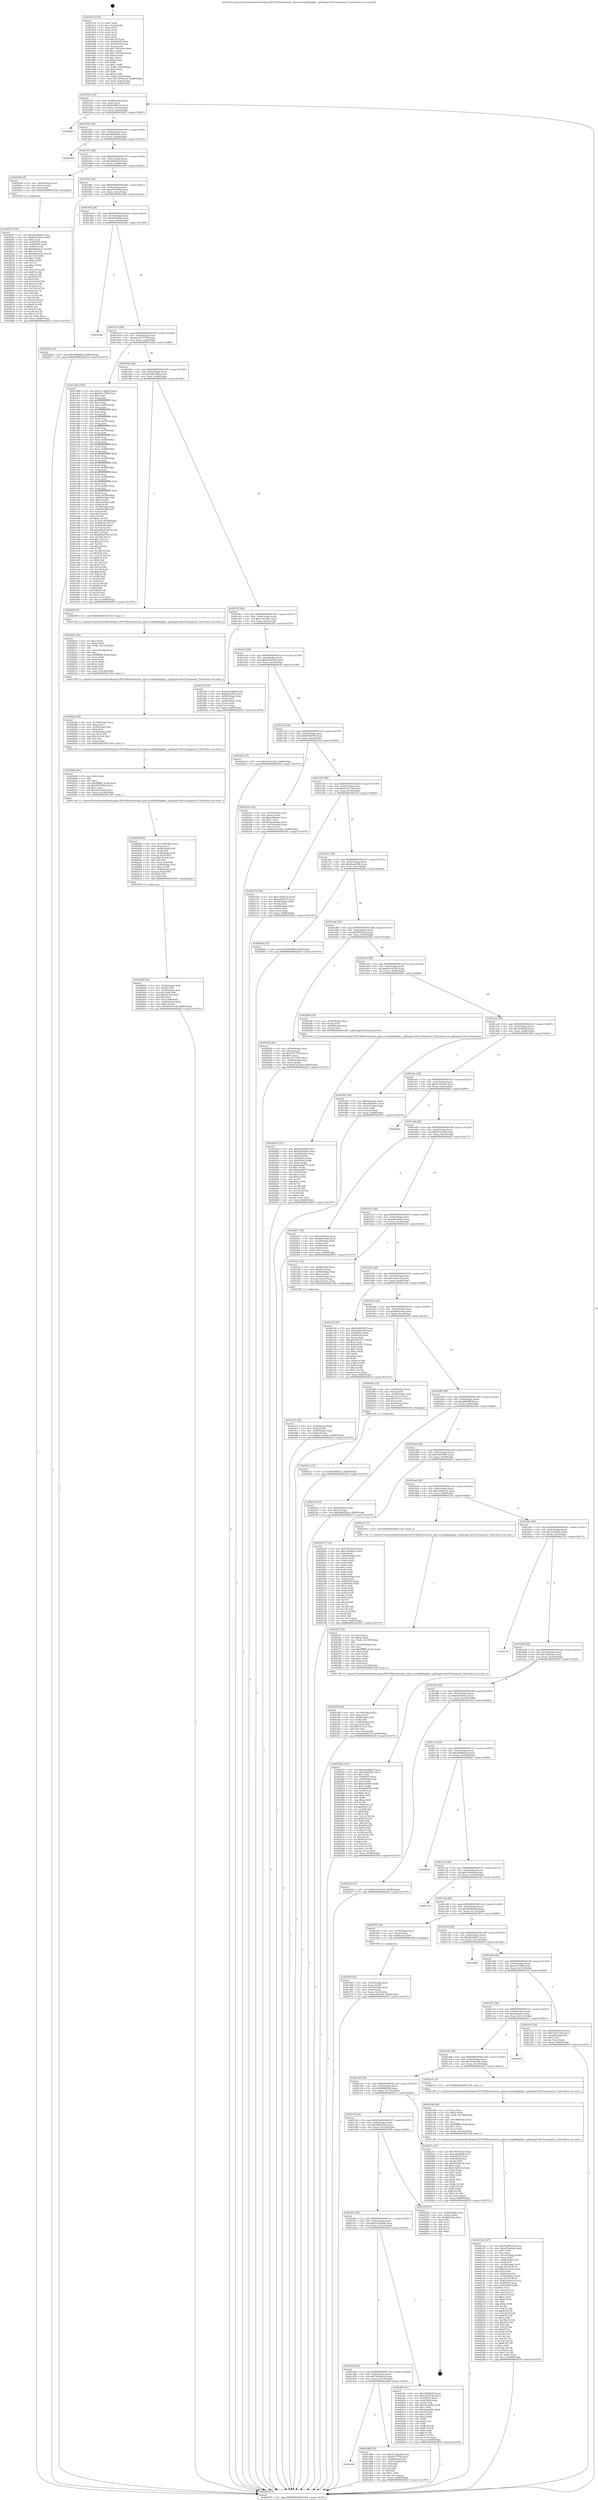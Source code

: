 digraph "0x4018c0" {
  label = "0x4018c0 (/mnt/c/Users/mathe/Desktop/tcc/POCII/binaries/extr_php-srcextgdlibgdgd.c_gdImageColorTransparent_Final-ollvm.out::main(0))"
  labelloc = "t"
  node[shape=record]

  Entry [label="",width=0.3,height=0.3,shape=circle,fillcolor=black,style=filled]
  "0x401934" [label="{
     0x401934 [32]\l
     | [instrs]\l
     &nbsp;&nbsp;0x401934 \<+6\>: mov -0x88(%rbp),%eax\l
     &nbsp;&nbsp;0x40193a \<+2\>: mov %eax,%ecx\l
     &nbsp;&nbsp;0x40193c \<+6\>: sub $0x81860318,%ecx\l
     &nbsp;&nbsp;0x401942 \<+6\>: mov %eax,-0x9c(%rbp)\l
     &nbsp;&nbsp;0x401948 \<+6\>: mov %ecx,-0xa0(%rbp)\l
     &nbsp;&nbsp;0x40194e \<+6\>: je 0000000000402853 \<main+0xf93\>\l
  }"]
  "0x402853" [label="{
     0x402853\l
  }", style=dashed]
  "0x401954" [label="{
     0x401954 [28]\l
     | [instrs]\l
     &nbsp;&nbsp;0x401954 \<+5\>: jmp 0000000000401959 \<main+0x99\>\l
     &nbsp;&nbsp;0x401959 \<+6\>: mov -0x9c(%rbp),%eax\l
     &nbsp;&nbsp;0x40195f \<+5\>: sub $0x928b9ef4,%eax\l
     &nbsp;&nbsp;0x401964 \<+6\>: mov %eax,-0xa4(%rbp)\l
     &nbsp;&nbsp;0x40196a \<+6\>: je 00000000004028dd \<main+0x101d\>\l
  }"]
  Exit [label="",width=0.3,height=0.3,shape=circle,fillcolor=black,style=filled,peripheries=2]
  "0x4028dd" [label="{
     0x4028dd\l
  }", style=dashed]
  "0x401970" [label="{
     0x401970 [28]\l
     | [instrs]\l
     &nbsp;&nbsp;0x401970 \<+5\>: jmp 0000000000401975 \<main+0xb5\>\l
     &nbsp;&nbsp;0x401975 \<+6\>: mov -0x9c(%rbp),%eax\l
     &nbsp;&nbsp;0x40197b \<+5\>: sub $0x94ed30e5,%eax\l
     &nbsp;&nbsp;0x401980 \<+6\>: mov %eax,-0xa8(%rbp)\l
     &nbsp;&nbsp;0x401986 \<+6\>: je 00000000004025e8 \<main+0xd28\>\l
  }"]
  "0x4025f7" [label="{
     0x4025f7 [155]\l
     | [instrs]\l
     &nbsp;&nbsp;0x4025f7 \<+5\>: mov $0x4b2d08a7,%ecx\l
     &nbsp;&nbsp;0x4025fc \<+5\>: mov $0xbbac65c8,%edx\l
     &nbsp;&nbsp;0x402601 \<+3\>: mov $0x1,%sil\l
     &nbsp;&nbsp;0x402604 \<+8\>: mov 0x405070,%r8d\l
     &nbsp;&nbsp;0x40260c \<+8\>: mov 0x405058,%r9d\l
     &nbsp;&nbsp;0x402614 \<+3\>: mov %r8d,%r10d\l
     &nbsp;&nbsp;0x402617 \<+7\>: add $0xd80ebc21,%r10d\l
     &nbsp;&nbsp;0x40261e \<+4\>: sub $0x1,%r10d\l
     &nbsp;&nbsp;0x402622 \<+7\>: sub $0xd80ebc21,%r10d\l
     &nbsp;&nbsp;0x402629 \<+4\>: imul %r10d,%r8d\l
     &nbsp;&nbsp;0x40262d \<+4\>: and $0x1,%r8d\l
     &nbsp;&nbsp;0x402631 \<+4\>: cmp $0x0,%r8d\l
     &nbsp;&nbsp;0x402635 \<+4\>: sete %r11b\l
     &nbsp;&nbsp;0x402639 \<+4\>: cmp $0xa,%r9d\l
     &nbsp;&nbsp;0x40263d \<+3\>: setl %bl\l
     &nbsp;&nbsp;0x402640 \<+3\>: mov %r11b,%r14b\l
     &nbsp;&nbsp;0x402643 \<+4\>: xor $0xff,%r14b\l
     &nbsp;&nbsp;0x402647 \<+3\>: mov %bl,%r15b\l
     &nbsp;&nbsp;0x40264a \<+4\>: xor $0xff,%r15b\l
     &nbsp;&nbsp;0x40264e \<+4\>: xor $0x0,%sil\l
     &nbsp;&nbsp;0x402652 \<+3\>: mov %r14b,%r12b\l
     &nbsp;&nbsp;0x402655 \<+4\>: and $0x0,%r12b\l
     &nbsp;&nbsp;0x402659 \<+3\>: and %sil,%r11b\l
     &nbsp;&nbsp;0x40265c \<+3\>: mov %r15b,%r13b\l
     &nbsp;&nbsp;0x40265f \<+4\>: and $0x0,%r13b\l
     &nbsp;&nbsp;0x402663 \<+3\>: and %sil,%bl\l
     &nbsp;&nbsp;0x402666 \<+3\>: or %r11b,%r12b\l
     &nbsp;&nbsp;0x402669 \<+3\>: or %bl,%r13b\l
     &nbsp;&nbsp;0x40266c \<+3\>: xor %r13b,%r12b\l
     &nbsp;&nbsp;0x40266f \<+3\>: or %r15b,%r14b\l
     &nbsp;&nbsp;0x402672 \<+4\>: xor $0xff,%r14b\l
     &nbsp;&nbsp;0x402676 \<+4\>: or $0x0,%sil\l
     &nbsp;&nbsp;0x40267a \<+3\>: and %sil,%r14b\l
     &nbsp;&nbsp;0x40267d \<+3\>: or %r14b,%r12b\l
     &nbsp;&nbsp;0x402680 \<+4\>: test $0x1,%r12b\l
     &nbsp;&nbsp;0x402684 \<+3\>: cmovne %edx,%ecx\l
     &nbsp;&nbsp;0x402687 \<+6\>: mov %ecx,-0x88(%rbp)\l
     &nbsp;&nbsp;0x40268d \<+5\>: jmp 0000000000402935 \<main+0x1075\>\l
  }"]
  "0x4025e8" [label="{
     0x4025e8 [15]\l
     | [instrs]\l
     &nbsp;&nbsp;0x4025e8 \<+4\>: mov -0x58(%rbp),%rax\l
     &nbsp;&nbsp;0x4025ec \<+3\>: mov (%rax),%rax\l
     &nbsp;&nbsp;0x4025ef \<+3\>: mov %rax,%rdi\l
     &nbsp;&nbsp;0x4025f2 \<+5\>: call 0000000000401030 \<free@plt\>\l
     | [calls]\l
     &nbsp;&nbsp;0x401030 \{1\} (unknown)\l
  }"]
  "0x40198c" [label="{
     0x40198c [28]\l
     | [instrs]\l
     &nbsp;&nbsp;0x40198c \<+5\>: jmp 0000000000401991 \<main+0xd1\>\l
     &nbsp;&nbsp;0x401991 \<+6\>: mov -0x9c(%rbp),%eax\l
     &nbsp;&nbsp;0x401997 \<+5\>: sub $0xa87b40bd,%eax\l
     &nbsp;&nbsp;0x40199c \<+6\>: mov %eax,-0xac(%rbp)\l
     &nbsp;&nbsp;0x4019a2 \<+6\>: je 000000000040226d \<main+0x9ad\>\l
  }"]
  "0x40251c" [label="{
     0x40251c [15]\l
     | [instrs]\l
     &nbsp;&nbsp;0x40251c \<+10\>: movl $0xbf05f2ca,-0x88(%rbp)\l
     &nbsp;&nbsp;0x402526 \<+5\>: jmp 0000000000402935 \<main+0x1075\>\l
  }"]
  "0x40226d" [label="{
     0x40226d [15]\l
     | [instrs]\l
     &nbsp;&nbsp;0x40226d \<+10\>: movl $0x5888f6dd,-0x88(%rbp)\l
     &nbsp;&nbsp;0x402277 \<+5\>: jmp 0000000000402935 \<main+0x1075\>\l
  }"]
  "0x4019a8" [label="{
     0x4019a8 [28]\l
     | [instrs]\l
     &nbsp;&nbsp;0x4019a8 \<+5\>: jmp 00000000004019ad \<main+0xed\>\l
     &nbsp;&nbsp;0x4019ad \<+6\>: mov -0x9c(%rbp),%eax\l
     &nbsp;&nbsp;0x4019b3 \<+5\>: sub $0xad53fa06,%eax\l
     &nbsp;&nbsp;0x4019b8 \<+6\>: mov %eax,-0xb0(%rbp)\l
     &nbsp;&nbsp;0x4019be \<+6\>: je 0000000000402926 \<main+0x1066\>\l
  }"]
  "0x40245d" [label="{
     0x40245d [107]\l
     | [instrs]\l
     &nbsp;&nbsp;0x40245d \<+5\>: mov $0x928b9ef4,%esi\l
     &nbsp;&nbsp;0x402462 \<+5\>: mov $0xb3d0a91b,%ecx\l
     &nbsp;&nbsp;0x402467 \<+4\>: mov -0x38(%rbp),%rax\l
     &nbsp;&nbsp;0x40246b \<+6\>: movl $0x0,(%rax)\l
     &nbsp;&nbsp;0x402471 \<+7\>: mov 0x405070,%edx\l
     &nbsp;&nbsp;0x402478 \<+8\>: mov 0x405058,%r8d\l
     &nbsp;&nbsp;0x402480 \<+3\>: mov %edx,%r9d\l
     &nbsp;&nbsp;0x402483 \<+7\>: sub $0xdaa08773,%r9d\l
     &nbsp;&nbsp;0x40248a \<+4\>: sub $0x1,%r9d\l
     &nbsp;&nbsp;0x40248e \<+7\>: add $0xdaa08773,%r9d\l
     &nbsp;&nbsp;0x402495 \<+4\>: imul %r9d,%edx\l
     &nbsp;&nbsp;0x402499 \<+3\>: and $0x1,%edx\l
     &nbsp;&nbsp;0x40249c \<+3\>: cmp $0x0,%edx\l
     &nbsp;&nbsp;0x40249f \<+4\>: sete %r10b\l
     &nbsp;&nbsp;0x4024a3 \<+4\>: cmp $0xa,%r8d\l
     &nbsp;&nbsp;0x4024a7 \<+4\>: setl %r11b\l
     &nbsp;&nbsp;0x4024ab \<+3\>: mov %r10b,%bl\l
     &nbsp;&nbsp;0x4024ae \<+3\>: and %r11b,%bl\l
     &nbsp;&nbsp;0x4024b1 \<+3\>: xor %r11b,%r10b\l
     &nbsp;&nbsp;0x4024b4 \<+3\>: or %r10b,%bl\l
     &nbsp;&nbsp;0x4024b7 \<+3\>: test $0x1,%bl\l
     &nbsp;&nbsp;0x4024ba \<+3\>: cmovne %ecx,%esi\l
     &nbsp;&nbsp;0x4024bd \<+6\>: mov %esi,-0x88(%rbp)\l
     &nbsp;&nbsp;0x4024c3 \<+5\>: jmp 0000000000402935 \<main+0x1075\>\l
  }"]
  "0x402926" [label="{
     0x402926\l
  }", style=dashed]
  "0x4019c4" [label="{
     0x4019c4 [28]\l
     | [instrs]\l
     &nbsp;&nbsp;0x4019c4 \<+5\>: jmp 00000000004019c9 \<main+0x109\>\l
     &nbsp;&nbsp;0x4019c9 \<+6\>: mov -0x9c(%rbp),%eax\l
     &nbsp;&nbsp;0x4019cf \<+5\>: sub $0xaf15775b,%eax\l
     &nbsp;&nbsp;0x4019d4 \<+6\>: mov %eax,-0xb4(%rbp)\l
     &nbsp;&nbsp;0x4019da \<+6\>: je 0000000000401dbb \<main+0x4fb\>\l
  }"]
  "0x402395" [label="{
     0x402395 [49]\l
     | [instrs]\l
     &nbsp;&nbsp;0x402395 \<+6\>: mov -0x154(%rbp),%ecx\l
     &nbsp;&nbsp;0x40239b \<+3\>: imul %eax,%ecx\l
     &nbsp;&nbsp;0x40239e \<+4\>: mov -0x58(%rbp),%r8\l
     &nbsp;&nbsp;0x4023a2 \<+3\>: mov (%r8),%r8\l
     &nbsp;&nbsp;0x4023a5 \<+4\>: mov -0x50(%rbp),%r9\l
     &nbsp;&nbsp;0x4023a9 \<+3\>: movslq (%r9),%r9\l
     &nbsp;&nbsp;0x4023ac \<+4\>: imul $0x18,%r9,%r9\l
     &nbsp;&nbsp;0x4023b0 \<+3\>: add %r9,%r8\l
     &nbsp;&nbsp;0x4023b3 \<+4\>: mov %ecx,0x10(%r8)\l
     &nbsp;&nbsp;0x4023b7 \<+10\>: movl $0xb4069278,-0x88(%rbp)\l
     &nbsp;&nbsp;0x4023c1 \<+5\>: jmp 0000000000402935 \<main+0x1075\>\l
  }"]
  "0x401dbb" [label="{
     0x401dbb [350]\l
     | [instrs]\l
     &nbsp;&nbsp;0x401dbb \<+5\>: mov $0xd133be8d,%eax\l
     &nbsp;&nbsp;0x401dc0 \<+5\>: mov $0x4d1c7f98,%ecx\l
     &nbsp;&nbsp;0x401dc5 \<+2\>: mov $0x1,%dl\l
     &nbsp;&nbsp;0x401dc7 \<+3\>: mov %rsp,%rsi\l
     &nbsp;&nbsp;0x401dca \<+4\>: add $0xfffffffffffffff0,%rsi\l
     &nbsp;&nbsp;0x401dce \<+3\>: mov %rsi,%rsp\l
     &nbsp;&nbsp;0x401dd1 \<+4\>: mov %rsi,-0x80(%rbp)\l
     &nbsp;&nbsp;0x401dd5 \<+3\>: mov %rsp,%rsi\l
     &nbsp;&nbsp;0x401dd8 \<+4\>: add $0xfffffffffffffff0,%rsi\l
     &nbsp;&nbsp;0x401ddc \<+3\>: mov %rsi,%rsp\l
     &nbsp;&nbsp;0x401ddf \<+3\>: mov %rsp,%rdi\l
     &nbsp;&nbsp;0x401de2 \<+4\>: add $0xfffffffffffffff0,%rdi\l
     &nbsp;&nbsp;0x401de6 \<+3\>: mov %rdi,%rsp\l
     &nbsp;&nbsp;0x401de9 \<+4\>: mov %rdi,-0x78(%rbp)\l
     &nbsp;&nbsp;0x401ded \<+3\>: mov %rsp,%rdi\l
     &nbsp;&nbsp;0x401df0 \<+4\>: add $0xfffffffffffffff0,%rdi\l
     &nbsp;&nbsp;0x401df4 \<+3\>: mov %rdi,%rsp\l
     &nbsp;&nbsp;0x401df7 \<+4\>: mov %rdi,-0x70(%rbp)\l
     &nbsp;&nbsp;0x401dfb \<+3\>: mov %rsp,%rdi\l
     &nbsp;&nbsp;0x401dfe \<+4\>: add $0xfffffffffffffff0,%rdi\l
     &nbsp;&nbsp;0x401e02 \<+3\>: mov %rdi,%rsp\l
     &nbsp;&nbsp;0x401e05 \<+4\>: mov %rdi,-0x68(%rbp)\l
     &nbsp;&nbsp;0x401e09 \<+3\>: mov %rsp,%rdi\l
     &nbsp;&nbsp;0x401e0c \<+4\>: add $0xfffffffffffffff0,%rdi\l
     &nbsp;&nbsp;0x401e10 \<+3\>: mov %rdi,%rsp\l
     &nbsp;&nbsp;0x401e13 \<+4\>: mov %rdi,-0x60(%rbp)\l
     &nbsp;&nbsp;0x401e17 \<+3\>: mov %rsp,%rdi\l
     &nbsp;&nbsp;0x401e1a \<+4\>: add $0xfffffffffffffff0,%rdi\l
     &nbsp;&nbsp;0x401e1e \<+3\>: mov %rdi,%rsp\l
     &nbsp;&nbsp;0x401e21 \<+4\>: mov %rdi,-0x58(%rbp)\l
     &nbsp;&nbsp;0x401e25 \<+3\>: mov %rsp,%rdi\l
     &nbsp;&nbsp;0x401e28 \<+4\>: add $0xfffffffffffffff0,%rdi\l
     &nbsp;&nbsp;0x401e2c \<+3\>: mov %rdi,%rsp\l
     &nbsp;&nbsp;0x401e2f \<+4\>: mov %rdi,-0x50(%rbp)\l
     &nbsp;&nbsp;0x401e33 \<+3\>: mov %rsp,%rdi\l
     &nbsp;&nbsp;0x401e36 \<+4\>: add $0xfffffffffffffff0,%rdi\l
     &nbsp;&nbsp;0x401e3a \<+3\>: mov %rdi,%rsp\l
     &nbsp;&nbsp;0x401e3d \<+4\>: mov %rdi,-0x48(%rbp)\l
     &nbsp;&nbsp;0x401e41 \<+3\>: mov %rsp,%rdi\l
     &nbsp;&nbsp;0x401e44 \<+4\>: add $0xfffffffffffffff0,%rdi\l
     &nbsp;&nbsp;0x401e48 \<+3\>: mov %rdi,%rsp\l
     &nbsp;&nbsp;0x401e4b \<+4\>: mov %rdi,-0x40(%rbp)\l
     &nbsp;&nbsp;0x401e4f \<+3\>: mov %rsp,%rdi\l
     &nbsp;&nbsp;0x401e52 \<+4\>: add $0xfffffffffffffff0,%rdi\l
     &nbsp;&nbsp;0x401e56 \<+3\>: mov %rdi,%rsp\l
     &nbsp;&nbsp;0x401e59 \<+4\>: mov %rdi,-0x38(%rbp)\l
     &nbsp;&nbsp;0x401e5d \<+4\>: mov -0x80(%rbp),%rdi\l
     &nbsp;&nbsp;0x401e61 \<+6\>: movl $0x0,(%rdi)\l
     &nbsp;&nbsp;0x401e67 \<+7\>: mov -0x8c(%rbp),%r8d\l
     &nbsp;&nbsp;0x401e6e \<+3\>: mov %r8d,(%rsi)\l
     &nbsp;&nbsp;0x401e71 \<+4\>: mov -0x78(%rbp),%rdi\l
     &nbsp;&nbsp;0x401e75 \<+7\>: mov -0x98(%rbp),%r9\l
     &nbsp;&nbsp;0x401e7c \<+3\>: mov %r9,(%rdi)\l
     &nbsp;&nbsp;0x401e7f \<+3\>: cmpl $0x2,(%rsi)\l
     &nbsp;&nbsp;0x401e82 \<+4\>: setne %r10b\l
     &nbsp;&nbsp;0x401e86 \<+4\>: and $0x1,%r10b\l
     &nbsp;&nbsp;0x401e8a \<+4\>: mov %r10b,-0x2d(%rbp)\l
     &nbsp;&nbsp;0x401e8e \<+8\>: mov 0x405070,%r11d\l
     &nbsp;&nbsp;0x401e96 \<+7\>: mov 0x405058,%ebx\l
     &nbsp;&nbsp;0x401e9d \<+3\>: mov %r11d,%r14d\l
     &nbsp;&nbsp;0x401ea0 \<+7\>: add $0x665ed766,%r14d\l
     &nbsp;&nbsp;0x401ea7 \<+4\>: sub $0x1,%r14d\l
     &nbsp;&nbsp;0x401eab \<+7\>: sub $0x665ed766,%r14d\l
     &nbsp;&nbsp;0x401eb2 \<+4\>: imul %r14d,%r11d\l
     &nbsp;&nbsp;0x401eb6 \<+4\>: and $0x1,%r11d\l
     &nbsp;&nbsp;0x401eba \<+4\>: cmp $0x0,%r11d\l
     &nbsp;&nbsp;0x401ebe \<+4\>: sete %r10b\l
     &nbsp;&nbsp;0x401ec2 \<+3\>: cmp $0xa,%ebx\l
     &nbsp;&nbsp;0x401ec5 \<+4\>: setl %r15b\l
     &nbsp;&nbsp;0x401ec9 \<+3\>: mov %r10b,%r12b\l
     &nbsp;&nbsp;0x401ecc \<+4\>: xor $0xff,%r12b\l
     &nbsp;&nbsp;0x401ed0 \<+3\>: mov %r15b,%r13b\l
     &nbsp;&nbsp;0x401ed3 \<+4\>: xor $0xff,%r13b\l
     &nbsp;&nbsp;0x401ed7 \<+3\>: xor $0x0,%dl\l
     &nbsp;&nbsp;0x401eda \<+3\>: mov %r12b,%sil\l
     &nbsp;&nbsp;0x401edd \<+4\>: and $0x0,%sil\l
     &nbsp;&nbsp;0x401ee1 \<+3\>: and %dl,%r10b\l
     &nbsp;&nbsp;0x401ee4 \<+3\>: mov %r13b,%dil\l
     &nbsp;&nbsp;0x401ee7 \<+4\>: and $0x0,%dil\l
     &nbsp;&nbsp;0x401eeb \<+3\>: and %dl,%r15b\l
     &nbsp;&nbsp;0x401eee \<+3\>: or %r10b,%sil\l
     &nbsp;&nbsp;0x401ef1 \<+3\>: or %r15b,%dil\l
     &nbsp;&nbsp;0x401ef4 \<+3\>: xor %dil,%sil\l
     &nbsp;&nbsp;0x401ef7 \<+3\>: or %r13b,%r12b\l
     &nbsp;&nbsp;0x401efa \<+4\>: xor $0xff,%r12b\l
     &nbsp;&nbsp;0x401efe \<+3\>: or $0x0,%dl\l
     &nbsp;&nbsp;0x401f01 \<+3\>: and %dl,%r12b\l
     &nbsp;&nbsp;0x401f04 \<+3\>: or %r12b,%sil\l
     &nbsp;&nbsp;0x401f07 \<+4\>: test $0x1,%sil\l
     &nbsp;&nbsp;0x401f0b \<+3\>: cmovne %ecx,%eax\l
     &nbsp;&nbsp;0x401f0e \<+6\>: mov %eax,-0x88(%rbp)\l
     &nbsp;&nbsp;0x401f14 \<+5\>: jmp 0000000000402935 \<main+0x1075\>\l
  }"]
  "0x4019e0" [label="{
     0x4019e0 [28]\l
     | [instrs]\l
     &nbsp;&nbsp;0x4019e0 \<+5\>: jmp 00000000004019e5 \<main+0x125\>\l
     &nbsp;&nbsp;0x4019e5 \<+6\>: mov -0x9c(%rbp),%eax\l
     &nbsp;&nbsp;0x4019eb \<+5\>: sub $0xb0b1f8e2,%eax\l
     &nbsp;&nbsp;0x4019f0 \<+6\>: mov %eax,-0xb8(%rbp)\l
     &nbsp;&nbsp;0x4019f6 \<+6\>: je 0000000000402009 \<main+0x749\>\l
  }"]
  "0x402361" [label="{
     0x402361 [52]\l
     | [instrs]\l
     &nbsp;&nbsp;0x402361 \<+2\>: xor %ecx,%ecx\l
     &nbsp;&nbsp;0x402363 \<+5\>: mov $0x2,%edx\l
     &nbsp;&nbsp;0x402368 \<+6\>: mov %edx,-0x150(%rbp)\l
     &nbsp;&nbsp;0x40236e \<+1\>: cltd\l
     &nbsp;&nbsp;0x40236f \<+6\>: mov -0x150(%rbp),%esi\l
     &nbsp;&nbsp;0x402375 \<+2\>: idiv %esi\l
     &nbsp;&nbsp;0x402377 \<+6\>: imul $0xfffffffe,%edx,%edx\l
     &nbsp;&nbsp;0x40237d \<+2\>: mov %ecx,%edi\l
     &nbsp;&nbsp;0x40237f \<+2\>: sub %edx,%edi\l
     &nbsp;&nbsp;0x402381 \<+2\>: mov %ecx,%edx\l
     &nbsp;&nbsp;0x402383 \<+3\>: sub $0x1,%edx\l
     &nbsp;&nbsp;0x402386 \<+2\>: add %edx,%edi\l
     &nbsp;&nbsp;0x402388 \<+2\>: sub %edi,%ecx\l
     &nbsp;&nbsp;0x40238a \<+6\>: mov %ecx,-0x154(%rbp)\l
     &nbsp;&nbsp;0x402390 \<+5\>: call 0000000000401160 \<next_i\>\l
     | [calls]\l
     &nbsp;&nbsp;0x401160 \{1\} (/mnt/c/Users/mathe/Desktop/tcc/POCII/binaries/extr_php-srcextgdlibgdgd.c_gdImageColorTransparent_Final-ollvm.out::next_i)\l
  }"]
  "0x402009" [label="{
     0x402009 [5]\l
     | [instrs]\l
     &nbsp;&nbsp;0x402009 \<+5\>: call 0000000000401160 \<next_i\>\l
     | [calls]\l
     &nbsp;&nbsp;0x401160 \{1\} (/mnt/c/Users/mathe/Desktop/tcc/POCII/binaries/extr_php-srcextgdlibgdgd.c_gdImageColorTransparent_Final-ollvm.out::next_i)\l
  }"]
  "0x4019fc" [label="{
     0x4019fc [28]\l
     | [instrs]\l
     &nbsp;&nbsp;0x4019fc \<+5\>: jmp 0000000000401a01 \<main+0x141\>\l
     &nbsp;&nbsp;0x401a01 \<+6\>: mov -0x9c(%rbp),%eax\l
     &nbsp;&nbsp;0x401a07 \<+5\>: sub $0xb1ae34bc,%eax\l
     &nbsp;&nbsp;0x401a0c \<+6\>: mov %eax,-0xbc(%rbp)\l
     &nbsp;&nbsp;0x401a12 \<+6\>: je 0000000000401fe5 \<main+0x725\>\l
  }"]
  "0x4021b2" [label="{
     0x4021b2 [187]\l
     | [instrs]\l
     &nbsp;&nbsp;0x4021b2 \<+5\>: mov $0x81860318,%ecx\l
     &nbsp;&nbsp;0x4021b7 \<+5\>: mov $0xa87b40bd,%edx\l
     &nbsp;&nbsp;0x4021bc \<+3\>: mov $0x1,%dil\l
     &nbsp;&nbsp;0x4021bf \<+2\>: xor %esi,%esi\l
     &nbsp;&nbsp;0x4021c1 \<+7\>: mov -0x14c(%rbp),%r8d\l
     &nbsp;&nbsp;0x4021c8 \<+4\>: imul %eax,%r8d\l
     &nbsp;&nbsp;0x4021cc \<+4\>: mov -0x58(%rbp),%r9\l
     &nbsp;&nbsp;0x4021d0 \<+3\>: mov (%r9),%r9\l
     &nbsp;&nbsp;0x4021d3 \<+4\>: mov -0x50(%rbp),%r10\l
     &nbsp;&nbsp;0x4021d7 \<+3\>: movslq (%r10),%r10\l
     &nbsp;&nbsp;0x4021da \<+4\>: imul $0x18,%r10,%r10\l
     &nbsp;&nbsp;0x4021de \<+3\>: add %r10,%r9\l
     &nbsp;&nbsp;0x4021e1 \<+4\>: mov 0x8(%r9),%r9\l
     &nbsp;&nbsp;0x4021e5 \<+4\>: mov -0x40(%rbp),%r10\l
     &nbsp;&nbsp;0x4021e9 \<+3\>: movslq (%r10),%r10\l
     &nbsp;&nbsp;0x4021ec \<+4\>: mov %r8d,(%r9,%r10,4)\l
     &nbsp;&nbsp;0x4021f0 \<+7\>: mov 0x405070,%eax\l
     &nbsp;&nbsp;0x4021f7 \<+8\>: mov 0x405058,%r8d\l
     &nbsp;&nbsp;0x4021ff \<+3\>: sub $0x1,%esi\l
     &nbsp;&nbsp;0x402202 \<+3\>: mov %eax,%r11d\l
     &nbsp;&nbsp;0x402205 \<+3\>: add %esi,%r11d\l
     &nbsp;&nbsp;0x402208 \<+4\>: imul %r11d,%eax\l
     &nbsp;&nbsp;0x40220c \<+3\>: and $0x1,%eax\l
     &nbsp;&nbsp;0x40220f \<+3\>: cmp $0x0,%eax\l
     &nbsp;&nbsp;0x402212 \<+3\>: sete %bl\l
     &nbsp;&nbsp;0x402215 \<+4\>: cmp $0xa,%r8d\l
     &nbsp;&nbsp;0x402219 \<+4\>: setl %r14b\l
     &nbsp;&nbsp;0x40221d \<+3\>: mov %bl,%r15b\l
     &nbsp;&nbsp;0x402220 \<+4\>: xor $0xff,%r15b\l
     &nbsp;&nbsp;0x402224 \<+3\>: mov %r14b,%r12b\l
     &nbsp;&nbsp;0x402227 \<+4\>: xor $0xff,%r12b\l
     &nbsp;&nbsp;0x40222b \<+4\>: xor $0x1,%dil\l
     &nbsp;&nbsp;0x40222f \<+3\>: mov %r15b,%r13b\l
     &nbsp;&nbsp;0x402232 \<+4\>: and $0xff,%r13b\l
     &nbsp;&nbsp;0x402236 \<+3\>: and %dil,%bl\l
     &nbsp;&nbsp;0x402239 \<+3\>: mov %r12b,%al\l
     &nbsp;&nbsp;0x40223c \<+2\>: and $0xff,%al\l
     &nbsp;&nbsp;0x40223e \<+3\>: and %dil,%r14b\l
     &nbsp;&nbsp;0x402241 \<+3\>: or %bl,%r13b\l
     &nbsp;&nbsp;0x402244 \<+3\>: or %r14b,%al\l
     &nbsp;&nbsp;0x402247 \<+3\>: xor %al,%r13b\l
     &nbsp;&nbsp;0x40224a \<+3\>: or %r12b,%r15b\l
     &nbsp;&nbsp;0x40224d \<+4\>: xor $0xff,%r15b\l
     &nbsp;&nbsp;0x402251 \<+4\>: or $0x1,%dil\l
     &nbsp;&nbsp;0x402255 \<+3\>: and %dil,%r15b\l
     &nbsp;&nbsp;0x402258 \<+3\>: or %r15b,%r13b\l
     &nbsp;&nbsp;0x40225b \<+4\>: test $0x1,%r13b\l
     &nbsp;&nbsp;0x40225f \<+3\>: cmovne %edx,%ecx\l
     &nbsp;&nbsp;0x402262 \<+6\>: mov %ecx,-0x88(%rbp)\l
     &nbsp;&nbsp;0x402268 \<+5\>: jmp 0000000000402935 \<main+0x1075\>\l
  }"]
  "0x401fe5" [label="{
     0x401fe5 [36]\l
     | [instrs]\l
     &nbsp;&nbsp;0x401fe5 \<+5\>: mov $0x5c430bd8,%eax\l
     &nbsp;&nbsp;0x401fea \<+5\>: mov $0xb0b1f8e2,%ecx\l
     &nbsp;&nbsp;0x401fef \<+4\>: mov -0x50(%rbp),%rdx\l
     &nbsp;&nbsp;0x401ff3 \<+2\>: mov (%rdx),%esi\l
     &nbsp;&nbsp;0x401ff5 \<+4\>: mov -0x60(%rbp),%rdx\l
     &nbsp;&nbsp;0x401ff9 \<+2\>: cmp (%rdx),%esi\l
     &nbsp;&nbsp;0x401ffb \<+3\>: cmovl %ecx,%eax\l
     &nbsp;&nbsp;0x401ffe \<+6\>: mov %eax,-0x88(%rbp)\l
     &nbsp;&nbsp;0x402004 \<+5\>: jmp 0000000000402935 \<main+0x1075\>\l
  }"]
  "0x401a18" [label="{
     0x401a18 [28]\l
     | [instrs]\l
     &nbsp;&nbsp;0x401a18 \<+5\>: jmp 0000000000401a1d \<main+0x15d\>\l
     &nbsp;&nbsp;0x401a1d \<+6\>: mov -0x9c(%rbp),%eax\l
     &nbsp;&nbsp;0x401a23 \<+5\>: sub $0xb3d0a91b,%eax\l
     &nbsp;&nbsp;0x401a28 \<+6\>: mov %eax,-0xc0(%rbp)\l
     &nbsp;&nbsp;0x401a2e \<+6\>: je 00000000004024c8 \<main+0xc08\>\l
  }"]
  "0x402186" [label="{
     0x402186 [44]\l
     | [instrs]\l
     &nbsp;&nbsp;0x402186 \<+2\>: xor %ecx,%ecx\l
     &nbsp;&nbsp;0x402188 \<+5\>: mov $0x2,%edx\l
     &nbsp;&nbsp;0x40218d \<+6\>: mov %edx,-0x148(%rbp)\l
     &nbsp;&nbsp;0x402193 \<+1\>: cltd\l
     &nbsp;&nbsp;0x402194 \<+6\>: mov -0x148(%rbp),%esi\l
     &nbsp;&nbsp;0x40219a \<+2\>: idiv %esi\l
     &nbsp;&nbsp;0x40219c \<+6\>: imul $0xfffffffe,%edx,%edx\l
     &nbsp;&nbsp;0x4021a2 \<+3\>: sub $0x1,%ecx\l
     &nbsp;&nbsp;0x4021a5 \<+2\>: sub %ecx,%edx\l
     &nbsp;&nbsp;0x4021a7 \<+6\>: mov %edx,-0x14c(%rbp)\l
     &nbsp;&nbsp;0x4021ad \<+5\>: call 0000000000401160 \<next_i\>\l
     | [calls]\l
     &nbsp;&nbsp;0x401160 \{1\} (/mnt/c/Users/mathe/Desktop/tcc/POCII/binaries/extr_php-srcextgdlibgdgd.c_gdImageColorTransparent_Final-ollvm.out::next_i)\l
  }"]
  "0x4024c8" [label="{
     0x4024c8 [15]\l
     | [instrs]\l
     &nbsp;&nbsp;0x4024c8 \<+10\>: movl $0xd7a3a39f,-0x88(%rbp)\l
     &nbsp;&nbsp;0x4024d2 \<+5\>: jmp 0000000000402935 \<main+0x1075\>\l
  }"]
  "0x401a34" [label="{
     0x401a34 [28]\l
     | [instrs]\l
     &nbsp;&nbsp;0x401a34 \<+5\>: jmp 0000000000401a39 \<main+0x179\>\l
     &nbsp;&nbsp;0x401a39 \<+6\>: mov -0x9c(%rbp),%eax\l
     &nbsp;&nbsp;0x401a3f \<+5\>: sub $0xb4069278,%eax\l
     &nbsp;&nbsp;0x401a44 \<+6\>: mov %eax,-0xc4(%rbp)\l
     &nbsp;&nbsp;0x401a4a \<+6\>: je 00000000004023c6 \<main+0xb06\>\l
  }"]
  "0x4020d0" [label="{
     0x4020d0 [50]\l
     | [instrs]\l
     &nbsp;&nbsp;0x4020d0 \<+4\>: mov -0x58(%rbp),%rdi\l
     &nbsp;&nbsp;0x4020d4 \<+3\>: mov (%rdi),%rdi\l
     &nbsp;&nbsp;0x4020d7 \<+4\>: mov -0x50(%rbp),%r8\l
     &nbsp;&nbsp;0x4020db \<+3\>: movslq (%r8),%r8\l
     &nbsp;&nbsp;0x4020de \<+4\>: imul $0x18,%r8,%r8\l
     &nbsp;&nbsp;0x4020e2 \<+3\>: add %r8,%rdi\l
     &nbsp;&nbsp;0x4020e5 \<+4\>: mov %rax,0x8(%rdi)\l
     &nbsp;&nbsp;0x4020e9 \<+4\>: mov -0x40(%rbp),%rax\l
     &nbsp;&nbsp;0x4020ed \<+6\>: movl $0x0,(%rax)\l
     &nbsp;&nbsp;0x4020f3 \<+10\>: movl $0xb5cd1198,-0x88(%rbp)\l
     &nbsp;&nbsp;0x4020fd \<+5\>: jmp 0000000000402935 \<main+0x1075\>\l
  }"]
  "0x4023c6" [label="{
     0x4023c6 [42]\l
     | [instrs]\l
     &nbsp;&nbsp;0x4023c6 \<+4\>: mov -0x50(%rbp),%rax\l
     &nbsp;&nbsp;0x4023ca \<+2\>: mov (%rax),%ecx\l
     &nbsp;&nbsp;0x4023cc \<+6\>: sub $0xae06ddac,%ecx\l
     &nbsp;&nbsp;0x4023d2 \<+3\>: add $0x1,%ecx\l
     &nbsp;&nbsp;0x4023d5 \<+6\>: add $0xae06ddac,%ecx\l
     &nbsp;&nbsp;0x4023db \<+4\>: mov -0x50(%rbp),%rax\l
     &nbsp;&nbsp;0x4023df \<+2\>: mov %ecx,(%rax)\l
     &nbsp;&nbsp;0x4023e1 \<+10\>: movl $0xb1ae34bc,-0x88(%rbp)\l
     &nbsp;&nbsp;0x4023eb \<+5\>: jmp 0000000000402935 \<main+0x1075\>\l
  }"]
  "0x401a50" [label="{
     0x401a50 [28]\l
     | [instrs]\l
     &nbsp;&nbsp;0x401a50 \<+5\>: jmp 0000000000401a55 \<main+0x195\>\l
     &nbsp;&nbsp;0x401a55 \<+6\>: mov -0x9c(%rbp),%eax\l
     &nbsp;&nbsp;0x401a5b \<+5\>: sub $0xb5cd1198,%eax\l
     &nbsp;&nbsp;0x401a60 \<+6\>: mov %eax,-0xc8(%rbp)\l
     &nbsp;&nbsp;0x401a66 \<+6\>: je 0000000000402102 \<main+0x842\>\l
  }"]
  "0x402090" [label="{
     0x402090 [64]\l
     | [instrs]\l
     &nbsp;&nbsp;0x402090 \<+6\>: mov -0x144(%rbp),%ecx\l
     &nbsp;&nbsp;0x402096 \<+3\>: imul %eax,%ecx\l
     &nbsp;&nbsp;0x402099 \<+4\>: mov -0x58(%rbp),%r8\l
     &nbsp;&nbsp;0x40209d \<+3\>: mov (%r8),%r8\l
     &nbsp;&nbsp;0x4020a0 \<+4\>: mov -0x50(%rbp),%r9\l
     &nbsp;&nbsp;0x4020a4 \<+3\>: movslq (%r9),%r9\l
     &nbsp;&nbsp;0x4020a7 \<+4\>: imul $0x18,%r9,%r9\l
     &nbsp;&nbsp;0x4020ab \<+3\>: add %r9,%r8\l
     &nbsp;&nbsp;0x4020ae \<+4\>: mov %ecx,0x4(%r8)\l
     &nbsp;&nbsp;0x4020b2 \<+4\>: mov -0x48(%rbp),%r8\l
     &nbsp;&nbsp;0x4020b6 \<+7\>: movl $0x1,(%r8)\l
     &nbsp;&nbsp;0x4020bd \<+4\>: mov -0x48(%rbp),%r8\l
     &nbsp;&nbsp;0x4020c1 \<+3\>: movslq (%r8),%r8\l
     &nbsp;&nbsp;0x4020c4 \<+4\>: shl $0x2,%r8\l
     &nbsp;&nbsp;0x4020c8 \<+3\>: mov %r8,%rdi\l
     &nbsp;&nbsp;0x4020cb \<+5\>: call 0000000000401050 \<malloc@plt\>\l
     | [calls]\l
     &nbsp;&nbsp;0x401050 \{1\} (unknown)\l
  }"]
  "0x402102" [label="{
     0x402102 [36]\l
     | [instrs]\l
     &nbsp;&nbsp;0x402102 \<+5\>: mov $0x1a4d4132,%eax\l
     &nbsp;&nbsp;0x402107 \<+5\>: mov $0xee4f5a70,%ecx\l
     &nbsp;&nbsp;0x40210c \<+4\>: mov -0x40(%rbp),%rdx\l
     &nbsp;&nbsp;0x402110 \<+2\>: mov (%rdx),%esi\l
     &nbsp;&nbsp;0x402112 \<+4\>: mov -0x48(%rbp),%rdx\l
     &nbsp;&nbsp;0x402116 \<+2\>: cmp (%rdx),%esi\l
     &nbsp;&nbsp;0x402118 \<+3\>: cmovl %ecx,%eax\l
     &nbsp;&nbsp;0x40211b \<+6\>: mov %eax,-0x88(%rbp)\l
     &nbsp;&nbsp;0x402121 \<+5\>: jmp 0000000000402935 \<main+0x1075\>\l
  }"]
  "0x401a6c" [label="{
     0x401a6c [28]\l
     | [instrs]\l
     &nbsp;&nbsp;0x401a6c \<+5\>: jmp 0000000000401a71 \<main+0x1b1\>\l
     &nbsp;&nbsp;0x401a71 \<+6\>: mov -0x9c(%rbp),%eax\l
     &nbsp;&nbsp;0x401a77 \<+5\>: sub $0xbbac65c8,%eax\l
     &nbsp;&nbsp;0x401a7c \<+6\>: mov %eax,-0xcc(%rbp)\l
     &nbsp;&nbsp;0x401a82 \<+6\>: je 0000000000402692 \<main+0xdd2\>\l
  }"]
  "0x402068" [label="{
     0x402068 [40]\l
     | [instrs]\l
     &nbsp;&nbsp;0x402068 \<+5\>: mov $0x2,%ecx\l
     &nbsp;&nbsp;0x40206d \<+1\>: cltd\l
     &nbsp;&nbsp;0x40206e \<+2\>: idiv %ecx\l
     &nbsp;&nbsp;0x402070 \<+6\>: imul $0xfffffffe,%edx,%ecx\l
     &nbsp;&nbsp;0x402076 \<+6\>: sub $0x26234549,%ecx\l
     &nbsp;&nbsp;0x40207c \<+3\>: add $0x1,%ecx\l
     &nbsp;&nbsp;0x40207f \<+6\>: add $0x26234549,%ecx\l
     &nbsp;&nbsp;0x402085 \<+6\>: mov %ecx,-0x144(%rbp)\l
     &nbsp;&nbsp;0x40208b \<+5\>: call 0000000000401160 \<next_i\>\l
     | [calls]\l
     &nbsp;&nbsp;0x401160 \{1\} (/mnt/c/Users/mathe/Desktop/tcc/POCII/binaries/extr_php-srcextgdlibgdgd.c_gdImageColorTransparent_Final-ollvm.out::next_i)\l
  }"]
  "0x402692" [label="{
     0x402692 [15]\l
     | [instrs]\l
     &nbsp;&nbsp;0x402692 \<+10\>: movl $0xf2fdd9ff,-0x88(%rbp)\l
     &nbsp;&nbsp;0x40269c \<+5\>: jmp 0000000000402935 \<main+0x1075\>\l
  }"]
  "0x401a88" [label="{
     0x401a88 [28]\l
     | [instrs]\l
     &nbsp;&nbsp;0x401a88 \<+5\>: jmp 0000000000401a8d \<main+0x1cd\>\l
     &nbsp;&nbsp;0x401a8d \<+6\>: mov -0x9c(%rbp),%eax\l
     &nbsp;&nbsp;0x401a93 \<+5\>: sub $0xbf05f2ca,%eax\l
     &nbsp;&nbsp;0x401a98 \<+6\>: mov %eax,-0xd0(%rbp)\l
     &nbsp;&nbsp;0x401a9e \<+6\>: je 000000000040252b \<main+0xc6b\>\l
  }"]
  "0x402042" [label="{
     0x402042 [38]\l
     | [instrs]\l
     &nbsp;&nbsp;0x402042 \<+6\>: mov -0x140(%rbp),%ecx\l
     &nbsp;&nbsp;0x402048 \<+3\>: imul %eax,%ecx\l
     &nbsp;&nbsp;0x40204b \<+4\>: mov -0x58(%rbp),%r8\l
     &nbsp;&nbsp;0x40204f \<+3\>: mov (%r8),%r8\l
     &nbsp;&nbsp;0x402052 \<+4\>: mov -0x50(%rbp),%r9\l
     &nbsp;&nbsp;0x402056 \<+3\>: movslq (%r9),%r9\l
     &nbsp;&nbsp;0x402059 \<+4\>: imul $0x18,%r9,%r9\l
     &nbsp;&nbsp;0x40205d \<+3\>: add %r9,%r8\l
     &nbsp;&nbsp;0x402060 \<+3\>: mov %ecx,(%r8)\l
     &nbsp;&nbsp;0x402063 \<+5\>: call 0000000000401160 \<next_i\>\l
     | [calls]\l
     &nbsp;&nbsp;0x401160 \{1\} (/mnt/c/Users/mathe/Desktop/tcc/POCII/binaries/extr_php-srcextgdlibgdgd.c_gdImageColorTransparent_Final-ollvm.out::next_i)\l
  }"]
  "0x40252b" [label="{
     0x40252b [42]\l
     | [instrs]\l
     &nbsp;&nbsp;0x40252b \<+4\>: mov -0x38(%rbp),%rax\l
     &nbsp;&nbsp;0x40252f \<+2\>: mov (%rax),%ecx\l
     &nbsp;&nbsp;0x402531 \<+6\>: sub $0xc2717426,%ecx\l
     &nbsp;&nbsp;0x402537 \<+3\>: add $0x1,%ecx\l
     &nbsp;&nbsp;0x40253a \<+6\>: add $0xc2717426,%ecx\l
     &nbsp;&nbsp;0x402540 \<+4\>: mov -0x38(%rbp),%rax\l
     &nbsp;&nbsp;0x402544 \<+2\>: mov %ecx,(%rax)\l
     &nbsp;&nbsp;0x402546 \<+10\>: movl $0xd7a3a39f,-0x88(%rbp)\l
     &nbsp;&nbsp;0x402550 \<+5\>: jmp 0000000000402935 \<main+0x1075\>\l
  }"]
  "0x401aa4" [label="{
     0x401aa4 [28]\l
     | [instrs]\l
     &nbsp;&nbsp;0x401aa4 \<+5\>: jmp 0000000000401aa9 \<main+0x1e9\>\l
     &nbsp;&nbsp;0x401aa9 \<+6\>: mov -0x9c(%rbp),%eax\l
     &nbsp;&nbsp;0x401aaf \<+5\>: sub $0xc641678a,%eax\l
     &nbsp;&nbsp;0x401ab4 \<+6\>: mov %eax,-0xd4(%rbp)\l
     &nbsp;&nbsp;0x401aba \<+6\>: je 000000000040244b \<main+0xb8b\>\l
  }"]
  "0x40200e" [label="{
     0x40200e [52]\l
     | [instrs]\l
     &nbsp;&nbsp;0x40200e \<+2\>: xor %ecx,%ecx\l
     &nbsp;&nbsp;0x402010 \<+5\>: mov $0x2,%edx\l
     &nbsp;&nbsp;0x402015 \<+6\>: mov %edx,-0x13c(%rbp)\l
     &nbsp;&nbsp;0x40201b \<+1\>: cltd\l
     &nbsp;&nbsp;0x40201c \<+6\>: mov -0x13c(%rbp),%esi\l
     &nbsp;&nbsp;0x402022 \<+2\>: idiv %esi\l
     &nbsp;&nbsp;0x402024 \<+6\>: imul $0xfffffffe,%edx,%edx\l
     &nbsp;&nbsp;0x40202a \<+2\>: mov %ecx,%edi\l
     &nbsp;&nbsp;0x40202c \<+2\>: sub %edx,%edi\l
     &nbsp;&nbsp;0x40202e \<+2\>: mov %ecx,%edx\l
     &nbsp;&nbsp;0x402030 \<+3\>: sub $0x1,%edx\l
     &nbsp;&nbsp;0x402033 \<+2\>: add %edx,%edi\l
     &nbsp;&nbsp;0x402035 \<+2\>: sub %edi,%ecx\l
     &nbsp;&nbsp;0x402037 \<+6\>: mov %ecx,-0x140(%rbp)\l
     &nbsp;&nbsp;0x40203d \<+5\>: call 0000000000401160 \<next_i\>\l
     | [calls]\l
     &nbsp;&nbsp;0x401160 \{1\} (/mnt/c/Users/mathe/Desktop/tcc/POCII/binaries/extr_php-srcextgdlibgdgd.c_gdImageColorTransparent_Final-ollvm.out::next_i)\l
  }"]
  "0x40244b" [label="{
     0x40244b [18]\l
     | [instrs]\l
     &nbsp;&nbsp;0x40244b \<+4\>: mov -0x58(%rbp),%rax\l
     &nbsp;&nbsp;0x40244f \<+3\>: mov (%rax),%rdi\l
     &nbsp;&nbsp;0x402452 \<+4\>: mov -0x68(%rbp),%rax\l
     &nbsp;&nbsp;0x402456 \<+2\>: mov (%rax),%esi\l
     &nbsp;&nbsp;0x402458 \<+5\>: call 0000000000401240 \<gdImageColorTransparent\>\l
     | [calls]\l
     &nbsp;&nbsp;0x401240 \{1\} (/mnt/c/Users/mathe/Desktop/tcc/POCII/binaries/extr_php-srcextgdlibgdgd.c_gdImageColorTransparent_Final-ollvm.out::gdImageColorTransparent)\l
  }"]
  "0x401ac0" [label="{
     0x401ac0 [28]\l
     | [instrs]\l
     &nbsp;&nbsp;0x401ac0 \<+5\>: jmp 0000000000401ac5 \<main+0x205\>\l
     &nbsp;&nbsp;0x401ac5 \<+6\>: mov -0x9c(%rbp),%eax\l
     &nbsp;&nbsp;0x401acb \<+5\>: sub $0xcd248cf2,%eax\l
     &nbsp;&nbsp;0x401ad0 \<+6\>: mov %eax,-0xd8(%rbp)\l
     &nbsp;&nbsp;0x401ad6 \<+6\>: je 0000000000401f83 \<main+0x6c3\>\l
  }"]
  "0x401fc5" [label="{
     0x401fc5 [32]\l
     | [instrs]\l
     &nbsp;&nbsp;0x401fc5 \<+4\>: mov -0x58(%rbp),%rdi\l
     &nbsp;&nbsp;0x401fc9 \<+3\>: mov %rax,(%rdi)\l
     &nbsp;&nbsp;0x401fcc \<+4\>: mov -0x50(%rbp),%rax\l
     &nbsp;&nbsp;0x401fd0 \<+6\>: movl $0x0,(%rax)\l
     &nbsp;&nbsp;0x401fd6 \<+10\>: movl $0xb1ae34bc,-0x88(%rbp)\l
     &nbsp;&nbsp;0x401fe0 \<+5\>: jmp 0000000000402935 \<main+0x1075\>\l
  }"]
  "0x401f83" [label="{
     0x401f83 [30]\l
     | [instrs]\l
     &nbsp;&nbsp;0x401f83 \<+5\>: mov $0x4f4aadcc,%eax\l
     &nbsp;&nbsp;0x401f88 \<+5\>: mov $0xe46ad091,%ecx\l
     &nbsp;&nbsp;0x401f8d \<+3\>: mov -0x2c(%rbp),%edx\l
     &nbsp;&nbsp;0x401f90 \<+3\>: cmp $0x0,%edx\l
     &nbsp;&nbsp;0x401f93 \<+3\>: cmove %ecx,%eax\l
     &nbsp;&nbsp;0x401f96 \<+6\>: mov %eax,-0x88(%rbp)\l
     &nbsp;&nbsp;0x401f9c \<+5\>: jmp 0000000000402935 \<main+0x1075\>\l
  }"]
  "0x401adc" [label="{
     0x401adc [28]\l
     | [instrs]\l
     &nbsp;&nbsp;0x401adc \<+5\>: jmp 0000000000401ae1 \<main+0x221\>\l
     &nbsp;&nbsp;0x401ae1 \<+6\>: mov -0x9c(%rbp),%eax\l
     &nbsp;&nbsp;0x401ae7 \<+5\>: sub $0xd133be8d,%eax\l
     &nbsp;&nbsp;0x401aec \<+6\>: mov %eax,-0xdc(%rbp)\l
     &nbsp;&nbsp;0x401af2 \<+6\>: je 000000000040280e \<main+0xf4e\>\l
  }"]
  "0x401f65" [label="{
     0x401f65 [30]\l
     | [instrs]\l
     &nbsp;&nbsp;0x401f65 \<+4\>: mov -0x70(%rbp),%rdi\l
     &nbsp;&nbsp;0x401f69 \<+2\>: mov %eax,(%rdi)\l
     &nbsp;&nbsp;0x401f6b \<+4\>: mov -0x70(%rbp),%rdi\l
     &nbsp;&nbsp;0x401f6f \<+2\>: mov (%rdi),%eax\l
     &nbsp;&nbsp;0x401f71 \<+3\>: mov %eax,-0x2c(%rbp)\l
     &nbsp;&nbsp;0x401f74 \<+10\>: movl $0xcd248cf2,-0x88(%rbp)\l
     &nbsp;&nbsp;0x401f7e \<+5\>: jmp 0000000000402935 \<main+0x1075\>\l
  }"]
  "0x40280e" [label="{
     0x40280e\l
  }", style=dashed]
  "0x401af8" [label="{
     0x401af8 [28]\l
     | [instrs]\l
     &nbsp;&nbsp;0x401af8 \<+5\>: jmp 0000000000401afd \<main+0x23d\>\l
     &nbsp;&nbsp;0x401afd \<+6\>: mov -0x9c(%rbp),%eax\l
     &nbsp;&nbsp;0x401b03 \<+5\>: sub $0xd7a3a39f,%eax\l
     &nbsp;&nbsp;0x401b08 \<+6\>: mov %eax,-0xe0(%rbp)\l
     &nbsp;&nbsp;0x401b0e \<+6\>: je 00000000004024d7 \<main+0xc17\>\l
  }"]
  "0x4018c0" [label="{
     0x4018c0 [116]\l
     | [instrs]\l
     &nbsp;&nbsp;0x4018c0 \<+1\>: push %rbp\l
     &nbsp;&nbsp;0x4018c1 \<+3\>: mov %rsp,%rbp\l
     &nbsp;&nbsp;0x4018c4 \<+2\>: push %r15\l
     &nbsp;&nbsp;0x4018c6 \<+2\>: push %r14\l
     &nbsp;&nbsp;0x4018c8 \<+2\>: push %r13\l
     &nbsp;&nbsp;0x4018ca \<+2\>: push %r12\l
     &nbsp;&nbsp;0x4018cc \<+1\>: push %rbx\l
     &nbsp;&nbsp;0x4018cd \<+7\>: sub $0x138,%rsp\l
     &nbsp;&nbsp;0x4018d4 \<+7\>: mov 0x405070,%eax\l
     &nbsp;&nbsp;0x4018db \<+7\>: mov 0x405058,%ecx\l
     &nbsp;&nbsp;0x4018e2 \<+2\>: mov %eax,%edx\l
     &nbsp;&nbsp;0x4018e4 \<+6\>: sub $0x73923c8a,%edx\l
     &nbsp;&nbsp;0x4018ea \<+3\>: sub $0x1,%edx\l
     &nbsp;&nbsp;0x4018ed \<+6\>: add $0x73923c8a,%edx\l
     &nbsp;&nbsp;0x4018f3 \<+3\>: imul %edx,%eax\l
     &nbsp;&nbsp;0x4018f6 \<+3\>: and $0x1,%eax\l
     &nbsp;&nbsp;0x4018f9 \<+3\>: cmp $0x0,%eax\l
     &nbsp;&nbsp;0x4018fc \<+4\>: sete %r8b\l
     &nbsp;&nbsp;0x401900 \<+4\>: and $0x1,%r8b\l
     &nbsp;&nbsp;0x401904 \<+7\>: mov %r8b,-0x82(%rbp)\l
     &nbsp;&nbsp;0x40190b \<+3\>: cmp $0xa,%ecx\l
     &nbsp;&nbsp;0x40190e \<+4\>: setl %r8b\l
     &nbsp;&nbsp;0x401912 \<+4\>: and $0x1,%r8b\l
     &nbsp;&nbsp;0x401916 \<+7\>: mov %r8b,-0x81(%rbp)\l
     &nbsp;&nbsp;0x40191d \<+10\>: movl $0x7205eb34,-0x88(%rbp)\l
     &nbsp;&nbsp;0x401927 \<+6\>: mov %edi,-0x8c(%rbp)\l
     &nbsp;&nbsp;0x40192d \<+7\>: mov %rsi,-0x98(%rbp)\l
  }"]
  "0x4024d7" [label="{
     0x4024d7 [36]\l
     | [instrs]\l
     &nbsp;&nbsp;0x4024d7 \<+5\>: mov $0x1afb34aa,%eax\l
     &nbsp;&nbsp;0x4024dc \<+5\>: mov $0xf0d33eeb,%ecx\l
     &nbsp;&nbsp;0x4024e1 \<+4\>: mov -0x38(%rbp),%rdx\l
     &nbsp;&nbsp;0x4024e5 \<+2\>: mov (%rdx),%esi\l
     &nbsp;&nbsp;0x4024e7 \<+4\>: mov -0x60(%rbp),%rdx\l
     &nbsp;&nbsp;0x4024eb \<+2\>: cmp (%rdx),%esi\l
     &nbsp;&nbsp;0x4024ed \<+3\>: cmovl %ecx,%eax\l
     &nbsp;&nbsp;0x4024f0 \<+6\>: mov %eax,-0x88(%rbp)\l
     &nbsp;&nbsp;0x4024f6 \<+5\>: jmp 0000000000402935 \<main+0x1075\>\l
  }"]
  "0x401b14" [label="{
     0x401b14 [28]\l
     | [instrs]\l
     &nbsp;&nbsp;0x401b14 \<+5\>: jmp 0000000000401b19 \<main+0x259\>\l
     &nbsp;&nbsp;0x401b19 \<+6\>: mov -0x9c(%rbp),%eax\l
     &nbsp;&nbsp;0x401b1f \<+5\>: sub $0xe46ad091,%eax\l
     &nbsp;&nbsp;0x401b24 \<+6\>: mov %eax,-0xe4(%rbp)\l
     &nbsp;&nbsp;0x401b2a \<+6\>: je 0000000000401fa1 \<main+0x6e1\>\l
  }"]
  "0x402935" [label="{
     0x402935 [5]\l
     | [instrs]\l
     &nbsp;&nbsp;0x402935 \<+5\>: jmp 0000000000401934 \<main+0x74\>\l
  }"]
  "0x401fa1" [label="{
     0x401fa1 [36]\l
     | [instrs]\l
     &nbsp;&nbsp;0x401fa1 \<+4\>: mov -0x68(%rbp),%rax\l
     &nbsp;&nbsp;0x401fa5 \<+6\>: movl $0x64,(%rax)\l
     &nbsp;&nbsp;0x401fab \<+4\>: mov -0x60(%rbp),%rax\l
     &nbsp;&nbsp;0x401faf \<+6\>: movl $0x1,(%rax)\l
     &nbsp;&nbsp;0x401fb5 \<+4\>: mov -0x60(%rbp),%rax\l
     &nbsp;&nbsp;0x401fb9 \<+3\>: movslq (%rax),%rax\l
     &nbsp;&nbsp;0x401fbc \<+4\>: imul $0x18,%rax,%rdi\l
     &nbsp;&nbsp;0x401fc0 \<+5\>: call 0000000000401050 \<malloc@plt\>\l
     | [calls]\l
     &nbsp;&nbsp;0x401050 \{1\} (unknown)\l
  }"]
  "0x401b30" [label="{
     0x401b30 [28]\l
     | [instrs]\l
     &nbsp;&nbsp;0x401b30 \<+5\>: jmp 0000000000401b35 \<main+0x275\>\l
     &nbsp;&nbsp;0x401b35 \<+6\>: mov -0x9c(%rbp),%eax\l
     &nbsp;&nbsp;0x401b3b \<+5\>: sub $0xee4f5a70,%eax\l
     &nbsp;&nbsp;0x401b40 \<+6\>: mov %eax,-0xe8(%rbp)\l
     &nbsp;&nbsp;0x401b46 \<+6\>: je 0000000000402126 \<main+0x866\>\l
  }"]
  "0x401d44" [label="{
     0x401d44\l
  }", style=dashed]
  "0x402126" [label="{
     0x402126 [91]\l
     | [instrs]\l
     &nbsp;&nbsp;0x402126 \<+5\>: mov $0x81860318,%eax\l
     &nbsp;&nbsp;0x40212b \<+5\>: mov $0x52e61546,%ecx\l
     &nbsp;&nbsp;0x402130 \<+7\>: mov 0x405070,%edx\l
     &nbsp;&nbsp;0x402137 \<+7\>: mov 0x405058,%esi\l
     &nbsp;&nbsp;0x40213e \<+2\>: mov %edx,%edi\l
     &nbsp;&nbsp;0x402140 \<+6\>: add $0x30419173,%edi\l
     &nbsp;&nbsp;0x402146 \<+3\>: sub $0x1,%edi\l
     &nbsp;&nbsp;0x402149 \<+6\>: sub $0x30419173,%edi\l
     &nbsp;&nbsp;0x40214f \<+3\>: imul %edi,%edx\l
     &nbsp;&nbsp;0x402152 \<+3\>: and $0x1,%edx\l
     &nbsp;&nbsp;0x402155 \<+3\>: cmp $0x0,%edx\l
     &nbsp;&nbsp;0x402158 \<+4\>: sete %r8b\l
     &nbsp;&nbsp;0x40215c \<+3\>: cmp $0xa,%esi\l
     &nbsp;&nbsp;0x40215f \<+4\>: setl %r9b\l
     &nbsp;&nbsp;0x402163 \<+3\>: mov %r8b,%r10b\l
     &nbsp;&nbsp;0x402166 \<+3\>: and %r9b,%r10b\l
     &nbsp;&nbsp;0x402169 \<+3\>: xor %r9b,%r8b\l
     &nbsp;&nbsp;0x40216c \<+3\>: or %r8b,%r10b\l
     &nbsp;&nbsp;0x40216f \<+4\>: test $0x1,%r10b\l
     &nbsp;&nbsp;0x402173 \<+3\>: cmovne %ecx,%eax\l
     &nbsp;&nbsp;0x402176 \<+6\>: mov %eax,-0x88(%rbp)\l
     &nbsp;&nbsp;0x40217c \<+5\>: jmp 0000000000402935 \<main+0x1075\>\l
  }"]
  "0x401b4c" [label="{
     0x401b4c [28]\l
     | [instrs]\l
     &nbsp;&nbsp;0x401b4c \<+5\>: jmp 0000000000401b51 \<main+0x291\>\l
     &nbsp;&nbsp;0x401b51 \<+6\>: mov -0x9c(%rbp),%eax\l
     &nbsp;&nbsp;0x401b57 \<+5\>: sub $0xf0d33eeb,%eax\l
     &nbsp;&nbsp;0x401b5c \<+6\>: mov %eax,-0xec(%rbp)\l
     &nbsp;&nbsp;0x401b62 \<+6\>: je 00000000004024fb \<main+0xc3b\>\l
  }"]
  "0x401d86" [label="{
     0x401d86 [53]\l
     | [instrs]\l
     &nbsp;&nbsp;0x401d86 \<+5\>: mov $0xd133be8d,%eax\l
     &nbsp;&nbsp;0x401d8b \<+5\>: mov $0xaf15775b,%ecx\l
     &nbsp;&nbsp;0x401d90 \<+6\>: mov -0x82(%rbp),%dl\l
     &nbsp;&nbsp;0x401d96 \<+7\>: mov -0x81(%rbp),%sil\l
     &nbsp;&nbsp;0x401d9d \<+3\>: mov %dl,%dil\l
     &nbsp;&nbsp;0x401da0 \<+3\>: and %sil,%dil\l
     &nbsp;&nbsp;0x401da3 \<+3\>: xor %sil,%dl\l
     &nbsp;&nbsp;0x401da6 \<+3\>: or %dl,%dil\l
     &nbsp;&nbsp;0x401da9 \<+4\>: test $0x1,%dil\l
     &nbsp;&nbsp;0x401dad \<+3\>: cmovne %ecx,%eax\l
     &nbsp;&nbsp;0x401db0 \<+6\>: mov %eax,-0x88(%rbp)\l
     &nbsp;&nbsp;0x401db6 \<+5\>: jmp 0000000000402935 \<main+0x1075\>\l
  }"]
  "0x4024fb" [label="{
     0x4024fb [33]\l
     | [instrs]\l
     &nbsp;&nbsp;0x4024fb \<+4\>: mov -0x58(%rbp),%rax\l
     &nbsp;&nbsp;0x4024ff \<+3\>: mov (%rax),%rax\l
     &nbsp;&nbsp;0x402502 \<+4\>: mov -0x38(%rbp),%rcx\l
     &nbsp;&nbsp;0x402506 \<+3\>: movslq (%rcx),%rcx\l
     &nbsp;&nbsp;0x402509 \<+4\>: imul $0x18,%rcx,%rcx\l
     &nbsp;&nbsp;0x40250d \<+3\>: add %rcx,%rax\l
     &nbsp;&nbsp;0x402510 \<+4\>: mov 0x8(%rax),%rax\l
     &nbsp;&nbsp;0x402514 \<+3\>: mov %rax,%rdi\l
     &nbsp;&nbsp;0x402517 \<+5\>: call 0000000000401030 \<free@plt\>\l
     | [calls]\l
     &nbsp;&nbsp;0x401030 \{1\} (unknown)\l
  }"]
  "0x401b68" [label="{
     0x401b68 [28]\l
     | [instrs]\l
     &nbsp;&nbsp;0x401b68 \<+5\>: jmp 0000000000401b6d \<main+0x2ad\>\l
     &nbsp;&nbsp;0x401b6d \<+6\>: mov -0x9c(%rbp),%eax\l
     &nbsp;&nbsp;0x401b73 \<+5\>: sub $0xf2fdd9ff,%eax\l
     &nbsp;&nbsp;0x401b78 \<+6\>: mov %eax,-0xf0(%rbp)\l
     &nbsp;&nbsp;0x401b7e \<+6\>: je 00000000004027e0 \<main+0xf20\>\l
  }"]
  "0x401d28" [label="{
     0x401d28 [28]\l
     | [instrs]\l
     &nbsp;&nbsp;0x401d28 \<+5\>: jmp 0000000000401d2d \<main+0x46d\>\l
     &nbsp;&nbsp;0x401d2d \<+6\>: mov -0x9c(%rbp),%eax\l
     &nbsp;&nbsp;0x401d33 \<+5\>: sub $0x7205eb34,%eax\l
     &nbsp;&nbsp;0x401d38 \<+6\>: mov %eax,-0x130(%rbp)\l
     &nbsp;&nbsp;0x401d3e \<+6\>: je 0000000000401d86 \<main+0x4c6\>\l
  }"]
  "0x4027e0" [label="{
     0x4027e0 [25]\l
     | [instrs]\l
     &nbsp;&nbsp;0x4027e0 \<+4\>: mov -0x80(%rbp),%rax\l
     &nbsp;&nbsp;0x4027e4 \<+6\>: movl $0x0,(%rax)\l
     &nbsp;&nbsp;0x4027ea \<+10\>: movl $0x589d329a,-0x88(%rbp)\l
     &nbsp;&nbsp;0x4027f4 \<+5\>: jmp 0000000000402935 \<main+0x1075\>\l
  }"]
  "0x401b84" [label="{
     0x401b84 [28]\l
     | [instrs]\l
     &nbsp;&nbsp;0x401b84 \<+5\>: jmp 0000000000401b89 \<main+0x2c9\>\l
     &nbsp;&nbsp;0x401b89 \<+6\>: mov -0x9c(%rbp),%eax\l
     &nbsp;&nbsp;0x401b8f \<+5\>: sub $0x166f3089,%eax\l
     &nbsp;&nbsp;0x401b94 \<+6\>: mov %eax,-0xf4(%rbp)\l
     &nbsp;&nbsp;0x401b9a \<+6\>: je 00000000004022d7 \<main+0xa17\>\l
  }"]
  "0x4023f0" [label="{
     0x4023f0 [91]\l
     | [instrs]\l
     &nbsp;&nbsp;0x4023f0 \<+5\>: mov $0x928b9ef4,%eax\l
     &nbsp;&nbsp;0x4023f5 \<+5\>: mov $0xc641678a,%ecx\l
     &nbsp;&nbsp;0x4023fa \<+7\>: mov 0x405070,%edx\l
     &nbsp;&nbsp;0x402401 \<+7\>: mov 0x405058,%esi\l
     &nbsp;&nbsp;0x402408 \<+2\>: mov %edx,%edi\l
     &nbsp;&nbsp;0x40240a \<+6\>: add $0xe4eaa99c,%edi\l
     &nbsp;&nbsp;0x402410 \<+3\>: sub $0x1,%edi\l
     &nbsp;&nbsp;0x402413 \<+6\>: sub $0xe4eaa99c,%edi\l
     &nbsp;&nbsp;0x402419 \<+3\>: imul %edi,%edx\l
     &nbsp;&nbsp;0x40241c \<+3\>: and $0x1,%edx\l
     &nbsp;&nbsp;0x40241f \<+3\>: cmp $0x0,%edx\l
     &nbsp;&nbsp;0x402422 \<+4\>: sete %r8b\l
     &nbsp;&nbsp;0x402426 \<+3\>: cmp $0xa,%esi\l
     &nbsp;&nbsp;0x402429 \<+4\>: setl %r9b\l
     &nbsp;&nbsp;0x40242d \<+3\>: mov %r8b,%r10b\l
     &nbsp;&nbsp;0x402430 \<+3\>: and %r9b,%r10b\l
     &nbsp;&nbsp;0x402433 \<+3\>: xor %r9b,%r8b\l
     &nbsp;&nbsp;0x402436 \<+3\>: or %r8b,%r10b\l
     &nbsp;&nbsp;0x402439 \<+4\>: test $0x1,%r10b\l
     &nbsp;&nbsp;0x40243d \<+3\>: cmovne %ecx,%eax\l
     &nbsp;&nbsp;0x402440 \<+6\>: mov %eax,-0x88(%rbp)\l
     &nbsp;&nbsp;0x402446 \<+5\>: jmp 0000000000402935 \<main+0x1075\>\l
  }"]
  "0x4022d7" [label="{
     0x4022d7 [118]\l
     | [instrs]\l
     &nbsp;&nbsp;0x4022d7 \<+5\>: mov $0x7567b13d,%eax\l
     &nbsp;&nbsp;0x4022dc \<+5\>: mov $0x33bd9d1a,%ecx\l
     &nbsp;&nbsp;0x4022e1 \<+2\>: xor %edx,%edx\l
     &nbsp;&nbsp;0x4022e3 \<+4\>: mov -0x40(%rbp),%rsi\l
     &nbsp;&nbsp;0x4022e7 \<+2\>: mov (%rsi),%edi\l
     &nbsp;&nbsp;0x4022e9 \<+3\>: mov %edx,%r8d\l
     &nbsp;&nbsp;0x4022ec \<+3\>: sub %edi,%r8d\l
     &nbsp;&nbsp;0x4022ef \<+2\>: mov %edx,%edi\l
     &nbsp;&nbsp;0x4022f1 \<+3\>: sub $0x1,%edi\l
     &nbsp;&nbsp;0x4022f4 \<+3\>: add %edi,%r8d\l
     &nbsp;&nbsp;0x4022f7 \<+2\>: mov %edx,%edi\l
     &nbsp;&nbsp;0x4022f9 \<+3\>: sub %r8d,%edi\l
     &nbsp;&nbsp;0x4022fc \<+4\>: mov -0x40(%rbp),%rsi\l
     &nbsp;&nbsp;0x402300 \<+2\>: mov %edi,(%rsi)\l
     &nbsp;&nbsp;0x402302 \<+7\>: mov 0x405070,%edi\l
     &nbsp;&nbsp;0x402309 \<+8\>: mov 0x405058,%r8d\l
     &nbsp;&nbsp;0x402311 \<+3\>: sub $0x1,%edx\l
     &nbsp;&nbsp;0x402314 \<+3\>: mov %edi,%r9d\l
     &nbsp;&nbsp;0x402317 \<+3\>: add %edx,%r9d\l
     &nbsp;&nbsp;0x40231a \<+4\>: imul %r9d,%edi\l
     &nbsp;&nbsp;0x40231e \<+3\>: and $0x1,%edi\l
     &nbsp;&nbsp;0x402321 \<+3\>: cmp $0x0,%edi\l
     &nbsp;&nbsp;0x402324 \<+4\>: sete %r10b\l
     &nbsp;&nbsp;0x402328 \<+4\>: cmp $0xa,%r8d\l
     &nbsp;&nbsp;0x40232c \<+4\>: setl %r11b\l
     &nbsp;&nbsp;0x402330 \<+3\>: mov %r10b,%bl\l
     &nbsp;&nbsp;0x402333 \<+3\>: and %r11b,%bl\l
     &nbsp;&nbsp;0x402336 \<+3\>: xor %r11b,%r10b\l
     &nbsp;&nbsp;0x402339 \<+3\>: or %r10b,%bl\l
     &nbsp;&nbsp;0x40233c \<+3\>: test $0x1,%bl\l
     &nbsp;&nbsp;0x40233f \<+3\>: cmovne %ecx,%eax\l
     &nbsp;&nbsp;0x402342 \<+6\>: mov %eax,-0x88(%rbp)\l
     &nbsp;&nbsp;0x402348 \<+5\>: jmp 0000000000402935 \<main+0x1075\>\l
  }"]
  "0x401ba0" [label="{
     0x401ba0 [28]\l
     | [instrs]\l
     &nbsp;&nbsp;0x401ba0 \<+5\>: jmp 0000000000401ba5 \<main+0x2e5\>\l
     &nbsp;&nbsp;0x401ba5 \<+6\>: mov -0x9c(%rbp),%eax\l
     &nbsp;&nbsp;0x401bab \<+5\>: sub $0x1a4d4132,%eax\l
     &nbsp;&nbsp;0x401bb0 \<+6\>: mov %eax,-0xf8(%rbp)\l
     &nbsp;&nbsp;0x401bb6 \<+6\>: je 000000000040235c \<main+0xa9c\>\l
  }"]
  "0x401d0c" [label="{
     0x401d0c [28]\l
     | [instrs]\l
     &nbsp;&nbsp;0x401d0c \<+5\>: jmp 0000000000401d11 \<main+0x451\>\l
     &nbsp;&nbsp;0x401d11 \<+6\>: mov -0x9c(%rbp),%eax\l
     &nbsp;&nbsp;0x401d17 \<+5\>: sub $0x5c430bd8,%eax\l
     &nbsp;&nbsp;0x401d1c \<+6\>: mov %eax,-0x12c(%rbp)\l
     &nbsp;&nbsp;0x401d22 \<+6\>: je 00000000004023f0 \<main+0xb30\>\l
  }"]
  "0x40235c" [label="{
     0x40235c [5]\l
     | [instrs]\l
     &nbsp;&nbsp;0x40235c \<+5\>: call 0000000000401160 \<next_i\>\l
     | [calls]\l
     &nbsp;&nbsp;0x401160 \{1\} (/mnt/c/Users/mathe/Desktop/tcc/POCII/binaries/extr_php-srcextgdlibgdgd.c_gdImageColorTransparent_Final-ollvm.out::next_i)\l
  }"]
  "0x401bbc" [label="{
     0x401bbc [28]\l
     | [instrs]\l
     &nbsp;&nbsp;0x401bbc \<+5\>: jmp 0000000000401bc1 \<main+0x301\>\l
     &nbsp;&nbsp;0x401bc1 \<+6\>: mov -0x9c(%rbp),%eax\l
     &nbsp;&nbsp;0x401bc7 \<+5\>: sub $0x1ac63abc,%eax\l
     &nbsp;&nbsp;0x401bcc \<+6\>: mov %eax,-0xfc(%rbp)\l
     &nbsp;&nbsp;0x401bd2 \<+6\>: je 00000000004027d1 \<main+0xf11\>\l
  }"]
  "0x4027f9" [label="{
     0x4027f9 [21]\l
     | [instrs]\l
     &nbsp;&nbsp;0x4027f9 \<+4\>: mov -0x80(%rbp),%rax\l
     &nbsp;&nbsp;0x4027fd \<+2\>: mov (%rax),%eax\l
     &nbsp;&nbsp;0x4027ff \<+4\>: lea -0x28(%rbp),%rsp\l
     &nbsp;&nbsp;0x402803 \<+1\>: pop %rbx\l
     &nbsp;&nbsp;0x402804 \<+2\>: pop %r12\l
     &nbsp;&nbsp;0x402806 \<+2\>: pop %r13\l
     &nbsp;&nbsp;0x402808 \<+2\>: pop %r14\l
     &nbsp;&nbsp;0x40280a \<+2\>: pop %r15\l
     &nbsp;&nbsp;0x40280c \<+1\>: pop %rbp\l
     &nbsp;&nbsp;0x40280d \<+1\>: ret\l
  }"]
  "0x4027d1" [label="{
     0x4027d1\l
  }", style=dashed]
  "0x401bd8" [label="{
     0x401bd8 [28]\l
     | [instrs]\l
     &nbsp;&nbsp;0x401bd8 \<+5\>: jmp 0000000000401bdd \<main+0x31d\>\l
     &nbsp;&nbsp;0x401bdd \<+6\>: mov -0x9c(%rbp),%eax\l
     &nbsp;&nbsp;0x401be3 \<+5\>: sub $0x1afb34aa,%eax\l
     &nbsp;&nbsp;0x401be8 \<+6\>: mov %eax,-0x100(%rbp)\l
     &nbsp;&nbsp;0x401bee \<+6\>: je 0000000000402555 \<main+0xc95\>\l
  }"]
  "0x401cf0" [label="{
     0x401cf0 [28]\l
     | [instrs]\l
     &nbsp;&nbsp;0x401cf0 \<+5\>: jmp 0000000000401cf5 \<main+0x435\>\l
     &nbsp;&nbsp;0x401cf5 \<+6\>: mov -0x9c(%rbp),%eax\l
     &nbsp;&nbsp;0x401cfb \<+5\>: sub $0x589d329a,%eax\l
     &nbsp;&nbsp;0x401d00 \<+6\>: mov %eax,-0x128(%rbp)\l
     &nbsp;&nbsp;0x401d06 \<+6\>: je 00000000004027f9 \<main+0xf39\>\l
  }"]
  "0x402555" [label="{
     0x402555 [147]\l
     | [instrs]\l
     &nbsp;&nbsp;0x402555 \<+5\>: mov $0x4b2d08a7,%eax\l
     &nbsp;&nbsp;0x40255a \<+5\>: mov $0x94ed30e5,%ecx\l
     &nbsp;&nbsp;0x40255f \<+2\>: mov $0x1,%dl\l
     &nbsp;&nbsp;0x402561 \<+7\>: mov 0x405070,%esi\l
     &nbsp;&nbsp;0x402568 \<+7\>: mov 0x405058,%edi\l
     &nbsp;&nbsp;0x40256f \<+3\>: mov %esi,%r8d\l
     &nbsp;&nbsp;0x402572 \<+7\>: add $0x4af6599,%r8d\l
     &nbsp;&nbsp;0x402579 \<+4\>: sub $0x1,%r8d\l
     &nbsp;&nbsp;0x40257d \<+7\>: sub $0x4af6599,%r8d\l
     &nbsp;&nbsp;0x402584 \<+4\>: imul %r8d,%esi\l
     &nbsp;&nbsp;0x402588 \<+3\>: and $0x1,%esi\l
     &nbsp;&nbsp;0x40258b \<+3\>: cmp $0x0,%esi\l
     &nbsp;&nbsp;0x40258e \<+4\>: sete %r9b\l
     &nbsp;&nbsp;0x402592 \<+3\>: cmp $0xa,%edi\l
     &nbsp;&nbsp;0x402595 \<+4\>: setl %r10b\l
     &nbsp;&nbsp;0x402599 \<+3\>: mov %r9b,%r11b\l
     &nbsp;&nbsp;0x40259c \<+4\>: xor $0xff,%r11b\l
     &nbsp;&nbsp;0x4025a0 \<+3\>: mov %r10b,%bl\l
     &nbsp;&nbsp;0x4025a3 \<+3\>: xor $0xff,%bl\l
     &nbsp;&nbsp;0x4025a6 \<+3\>: xor $0x1,%dl\l
     &nbsp;&nbsp;0x4025a9 \<+3\>: mov %r11b,%r14b\l
     &nbsp;&nbsp;0x4025ac \<+4\>: and $0xff,%r14b\l
     &nbsp;&nbsp;0x4025b0 \<+3\>: and %dl,%r9b\l
     &nbsp;&nbsp;0x4025b3 \<+3\>: mov %bl,%r15b\l
     &nbsp;&nbsp;0x4025b6 \<+4\>: and $0xff,%r15b\l
     &nbsp;&nbsp;0x4025ba \<+3\>: and %dl,%r10b\l
     &nbsp;&nbsp;0x4025bd \<+3\>: or %r9b,%r14b\l
     &nbsp;&nbsp;0x4025c0 \<+3\>: or %r10b,%r15b\l
     &nbsp;&nbsp;0x4025c3 \<+3\>: xor %r15b,%r14b\l
     &nbsp;&nbsp;0x4025c6 \<+3\>: or %bl,%r11b\l
     &nbsp;&nbsp;0x4025c9 \<+4\>: xor $0xff,%r11b\l
     &nbsp;&nbsp;0x4025cd \<+3\>: or $0x1,%dl\l
     &nbsp;&nbsp;0x4025d0 \<+3\>: and %dl,%r11b\l
     &nbsp;&nbsp;0x4025d3 \<+3\>: or %r11b,%r14b\l
     &nbsp;&nbsp;0x4025d6 \<+4\>: test $0x1,%r14b\l
     &nbsp;&nbsp;0x4025da \<+3\>: cmovne %ecx,%eax\l
     &nbsp;&nbsp;0x4025dd \<+6\>: mov %eax,-0x88(%rbp)\l
     &nbsp;&nbsp;0x4025e3 \<+5\>: jmp 0000000000402935 \<main+0x1075\>\l
  }"]
  "0x401bf4" [label="{
     0x401bf4 [28]\l
     | [instrs]\l
     &nbsp;&nbsp;0x401bf4 \<+5\>: jmp 0000000000401bf9 \<main+0x339\>\l
     &nbsp;&nbsp;0x401bf9 \<+6\>: mov -0x9c(%rbp),%eax\l
     &nbsp;&nbsp;0x401bff \<+5\>: sub $0x33bd9d1a,%eax\l
     &nbsp;&nbsp;0x401c04 \<+6\>: mov %eax,-0x104(%rbp)\l
     &nbsp;&nbsp;0x401c0a \<+6\>: je 000000000040234d \<main+0xa8d\>\l
  }"]
  "0x40227c" [label="{
     0x40227c [91]\l
     | [instrs]\l
     &nbsp;&nbsp;0x40227c \<+5\>: mov $0x7567b13d,%eax\l
     &nbsp;&nbsp;0x402281 \<+5\>: mov $0x166f3089,%ecx\l
     &nbsp;&nbsp;0x402286 \<+7\>: mov 0x405070,%edx\l
     &nbsp;&nbsp;0x40228d \<+7\>: mov 0x405058,%esi\l
     &nbsp;&nbsp;0x402294 \<+2\>: mov %edx,%edi\l
     &nbsp;&nbsp;0x402296 \<+6\>: add $0xd7a89c3d,%edi\l
     &nbsp;&nbsp;0x40229c \<+3\>: sub $0x1,%edi\l
     &nbsp;&nbsp;0x40229f \<+6\>: sub $0xd7a89c3d,%edi\l
     &nbsp;&nbsp;0x4022a5 \<+3\>: imul %edi,%edx\l
     &nbsp;&nbsp;0x4022a8 \<+3\>: and $0x1,%edx\l
     &nbsp;&nbsp;0x4022ab \<+3\>: cmp $0x0,%edx\l
     &nbsp;&nbsp;0x4022ae \<+4\>: sete %r8b\l
     &nbsp;&nbsp;0x4022b2 \<+3\>: cmp $0xa,%esi\l
     &nbsp;&nbsp;0x4022b5 \<+4\>: setl %r9b\l
     &nbsp;&nbsp;0x4022b9 \<+3\>: mov %r8b,%r10b\l
     &nbsp;&nbsp;0x4022bc \<+3\>: and %r9b,%r10b\l
     &nbsp;&nbsp;0x4022bf \<+3\>: xor %r9b,%r8b\l
     &nbsp;&nbsp;0x4022c2 \<+3\>: or %r8b,%r10b\l
     &nbsp;&nbsp;0x4022c5 \<+4\>: test $0x1,%r10b\l
     &nbsp;&nbsp;0x4022c9 \<+3\>: cmovne %ecx,%eax\l
     &nbsp;&nbsp;0x4022cc \<+6\>: mov %eax,-0x88(%rbp)\l
     &nbsp;&nbsp;0x4022d2 \<+5\>: jmp 0000000000402935 \<main+0x1075\>\l
  }"]
  "0x40234d" [label="{
     0x40234d [15]\l
     | [instrs]\l
     &nbsp;&nbsp;0x40234d \<+10\>: movl $0xb5cd1198,-0x88(%rbp)\l
     &nbsp;&nbsp;0x402357 \<+5\>: jmp 0000000000402935 \<main+0x1075\>\l
  }"]
  "0x401c10" [label="{
     0x401c10 [28]\l
     | [instrs]\l
     &nbsp;&nbsp;0x401c10 \<+5\>: jmp 0000000000401c15 \<main+0x355\>\l
     &nbsp;&nbsp;0x401c15 \<+6\>: mov -0x9c(%rbp),%eax\l
     &nbsp;&nbsp;0x401c1b \<+5\>: sub $0x38d802a5,%eax\l
     &nbsp;&nbsp;0x401c20 \<+6\>: mov %eax,-0x108(%rbp)\l
     &nbsp;&nbsp;0x401c26 \<+6\>: je 00000000004026b0 \<main+0xdf0\>\l
  }"]
  "0x401cd4" [label="{
     0x401cd4 [28]\l
     | [instrs]\l
     &nbsp;&nbsp;0x401cd4 \<+5\>: jmp 0000000000401cd9 \<main+0x419\>\l
     &nbsp;&nbsp;0x401cd9 \<+6\>: mov -0x9c(%rbp),%eax\l
     &nbsp;&nbsp;0x401cdf \<+5\>: sub $0x5888f6dd,%eax\l
     &nbsp;&nbsp;0x401ce4 \<+6\>: mov %eax,-0x124(%rbp)\l
     &nbsp;&nbsp;0x401cea \<+6\>: je 000000000040227c \<main+0x9bc\>\l
  }"]
  "0x4026b0" [label="{
     0x4026b0\l
  }", style=dashed]
  "0x401c2c" [label="{
     0x401c2c [28]\l
     | [instrs]\l
     &nbsp;&nbsp;0x401c2c \<+5\>: jmp 0000000000401c31 \<main+0x371\>\l
     &nbsp;&nbsp;0x401c31 \<+6\>: mov -0x9c(%rbp),%eax\l
     &nbsp;&nbsp;0x401c37 \<+5\>: sub $0x45a85a0f,%eax\l
     &nbsp;&nbsp;0x401c3c \<+6\>: mov %eax,-0x10c(%rbp)\l
     &nbsp;&nbsp;0x401c42 \<+6\>: je 0000000000402739 \<main+0xe79\>\l
  }"]
  "0x402181" [label="{
     0x402181 [5]\l
     | [instrs]\l
     &nbsp;&nbsp;0x402181 \<+5\>: call 0000000000401160 \<next_i\>\l
     | [calls]\l
     &nbsp;&nbsp;0x401160 \{1\} (/mnt/c/Users/mathe/Desktop/tcc/POCII/binaries/extr_php-srcextgdlibgdgd.c_gdImageColorTransparent_Final-ollvm.out::next_i)\l
  }"]
  "0x402739" [label="{
     0x402739\l
  }", style=dashed]
  "0x401c48" [label="{
     0x401c48 [28]\l
     | [instrs]\l
     &nbsp;&nbsp;0x401c48 \<+5\>: jmp 0000000000401c4d \<main+0x38d\>\l
     &nbsp;&nbsp;0x401c4d \<+6\>: mov -0x9c(%rbp),%eax\l
     &nbsp;&nbsp;0x401c53 \<+5\>: sub $0x48d5664a,%eax\l
     &nbsp;&nbsp;0x401c58 \<+6\>: mov %eax,-0x110(%rbp)\l
     &nbsp;&nbsp;0x401c5e \<+6\>: je 0000000000401f55 \<main+0x695\>\l
  }"]
  "0x401cb8" [label="{
     0x401cb8 [28]\l
     | [instrs]\l
     &nbsp;&nbsp;0x401cb8 \<+5\>: jmp 0000000000401cbd \<main+0x3fd\>\l
     &nbsp;&nbsp;0x401cbd \<+6\>: mov -0x9c(%rbp),%eax\l
     &nbsp;&nbsp;0x401cc3 \<+5\>: sub $0x52e61546,%eax\l
     &nbsp;&nbsp;0x401cc8 \<+6\>: mov %eax,-0x120(%rbp)\l
     &nbsp;&nbsp;0x401cce \<+6\>: je 0000000000402181 \<main+0x8c1\>\l
  }"]
  "0x401f55" [label="{
     0x401f55 [16]\l
     | [instrs]\l
     &nbsp;&nbsp;0x401f55 \<+4\>: mov -0x78(%rbp),%rax\l
     &nbsp;&nbsp;0x401f59 \<+3\>: mov (%rax),%rax\l
     &nbsp;&nbsp;0x401f5c \<+4\>: mov 0x8(%rax),%rdi\l
     &nbsp;&nbsp;0x401f60 \<+5\>: call 0000000000401060 \<atoi@plt\>\l
     | [calls]\l
     &nbsp;&nbsp;0x401060 \{1\} (unknown)\l
  }"]
  "0x401c64" [label="{
     0x401c64 [28]\l
     | [instrs]\l
     &nbsp;&nbsp;0x401c64 \<+5\>: jmp 0000000000401c69 \<main+0x3a9\>\l
     &nbsp;&nbsp;0x401c69 \<+6\>: mov -0x9c(%rbp),%eax\l
     &nbsp;&nbsp;0x401c6f \<+5\>: sub $0x4b2d08a7,%eax\l
     &nbsp;&nbsp;0x401c74 \<+6\>: mov %eax,-0x114(%rbp)\l
     &nbsp;&nbsp;0x401c7a \<+6\>: je 0000000000402908 \<main+0x1048\>\l
  }"]
  "0x4026a1" [label="{
     0x4026a1\l
  }", style=dashed]
  "0x402908" [label="{
     0x402908\l
  }", style=dashed]
  "0x401c80" [label="{
     0x401c80 [28]\l
     | [instrs]\l
     &nbsp;&nbsp;0x401c80 \<+5\>: jmp 0000000000401c85 \<main+0x3c5\>\l
     &nbsp;&nbsp;0x401c85 \<+6\>: mov -0x9c(%rbp),%eax\l
     &nbsp;&nbsp;0x401c8b \<+5\>: sub $0x4d1c7f98,%eax\l
     &nbsp;&nbsp;0x401c90 \<+6\>: mov %eax,-0x118(%rbp)\l
     &nbsp;&nbsp;0x401c96 \<+6\>: je 0000000000401f19 \<main+0x659\>\l
  }"]
  "0x401c9c" [label="{
     0x401c9c [28]\l
     | [instrs]\l
     &nbsp;&nbsp;0x401c9c \<+5\>: jmp 0000000000401ca1 \<main+0x3e1\>\l
     &nbsp;&nbsp;0x401ca1 \<+6\>: mov -0x9c(%rbp),%eax\l
     &nbsp;&nbsp;0x401ca7 \<+5\>: sub $0x4f4aadcc,%eax\l
     &nbsp;&nbsp;0x401cac \<+6\>: mov %eax,-0x11c(%rbp)\l
     &nbsp;&nbsp;0x401cb2 \<+6\>: je 00000000004026a1 \<main+0xde1\>\l
  }"]
  "0x401f19" [label="{
     0x401f19 [30]\l
     | [instrs]\l
     &nbsp;&nbsp;0x401f19 \<+5\>: mov $0x48d5664a,%eax\l
     &nbsp;&nbsp;0x401f1e \<+5\>: mov $0x73211abb,%ecx\l
     &nbsp;&nbsp;0x401f23 \<+3\>: mov -0x2d(%rbp),%dl\l
     &nbsp;&nbsp;0x401f26 \<+3\>: test $0x1,%dl\l
     &nbsp;&nbsp;0x401f29 \<+3\>: cmovne %ecx,%eax\l
     &nbsp;&nbsp;0x401f2c \<+6\>: mov %eax,-0x88(%rbp)\l
     &nbsp;&nbsp;0x401f32 \<+5\>: jmp 0000000000402935 \<main+0x1075\>\l
  }"]
  Entry -> "0x4018c0" [label=" 1"]
  "0x401934" -> "0x402853" [label=" 0"]
  "0x401934" -> "0x401954" [label=" 31"]
  "0x4027f9" -> Exit [label=" 1"]
  "0x401954" -> "0x4028dd" [label=" 0"]
  "0x401954" -> "0x401970" [label=" 31"]
  "0x4027e0" -> "0x402935" [label=" 1"]
  "0x401970" -> "0x4025e8" [label=" 1"]
  "0x401970" -> "0x40198c" [label=" 30"]
  "0x402692" -> "0x402935" [label=" 1"]
  "0x40198c" -> "0x40226d" [label=" 1"]
  "0x40198c" -> "0x4019a8" [label=" 29"]
  "0x4025f7" -> "0x402935" [label=" 1"]
  "0x4019a8" -> "0x402926" [label=" 0"]
  "0x4019a8" -> "0x4019c4" [label=" 29"]
  "0x4025e8" -> "0x4025f7" [label=" 1"]
  "0x4019c4" -> "0x401dbb" [label=" 1"]
  "0x4019c4" -> "0x4019e0" [label=" 28"]
  "0x402555" -> "0x402935" [label=" 1"]
  "0x4019e0" -> "0x402009" [label=" 1"]
  "0x4019e0" -> "0x4019fc" [label=" 27"]
  "0x40252b" -> "0x402935" [label=" 1"]
  "0x4019fc" -> "0x401fe5" [label=" 2"]
  "0x4019fc" -> "0x401a18" [label=" 25"]
  "0x40251c" -> "0x402935" [label=" 1"]
  "0x401a18" -> "0x4024c8" [label=" 1"]
  "0x401a18" -> "0x401a34" [label=" 24"]
  "0x4024fb" -> "0x40251c" [label=" 1"]
  "0x401a34" -> "0x4023c6" [label=" 1"]
  "0x401a34" -> "0x401a50" [label=" 23"]
  "0x4024d7" -> "0x402935" [label=" 2"]
  "0x401a50" -> "0x402102" [label=" 2"]
  "0x401a50" -> "0x401a6c" [label=" 21"]
  "0x4024c8" -> "0x402935" [label=" 1"]
  "0x401a6c" -> "0x402692" [label=" 1"]
  "0x401a6c" -> "0x401a88" [label=" 20"]
  "0x40245d" -> "0x402935" [label=" 1"]
  "0x401a88" -> "0x40252b" [label=" 1"]
  "0x401a88" -> "0x401aa4" [label=" 19"]
  "0x40244b" -> "0x40245d" [label=" 1"]
  "0x401aa4" -> "0x40244b" [label=" 1"]
  "0x401aa4" -> "0x401ac0" [label=" 18"]
  "0x4023f0" -> "0x402935" [label=" 1"]
  "0x401ac0" -> "0x401f83" [label=" 1"]
  "0x401ac0" -> "0x401adc" [label=" 17"]
  "0x4023c6" -> "0x402935" [label=" 1"]
  "0x401adc" -> "0x40280e" [label=" 0"]
  "0x401adc" -> "0x401af8" [label=" 17"]
  "0x402395" -> "0x402935" [label=" 1"]
  "0x401af8" -> "0x4024d7" [label=" 2"]
  "0x401af8" -> "0x401b14" [label=" 15"]
  "0x40235c" -> "0x402361" [label=" 1"]
  "0x401b14" -> "0x401fa1" [label=" 1"]
  "0x401b14" -> "0x401b30" [label=" 14"]
  "0x40234d" -> "0x402935" [label=" 1"]
  "0x401b30" -> "0x402126" [label=" 1"]
  "0x401b30" -> "0x401b4c" [label=" 13"]
  "0x4022d7" -> "0x402935" [label=" 1"]
  "0x401b4c" -> "0x4024fb" [label=" 1"]
  "0x401b4c" -> "0x401b68" [label=" 12"]
  "0x40227c" -> "0x402935" [label=" 1"]
  "0x401b68" -> "0x4027e0" [label=" 1"]
  "0x401b68" -> "0x401b84" [label=" 11"]
  "0x4021b2" -> "0x402935" [label=" 1"]
  "0x401b84" -> "0x4022d7" [label=" 1"]
  "0x401b84" -> "0x401ba0" [label=" 10"]
  "0x402186" -> "0x4021b2" [label=" 1"]
  "0x401ba0" -> "0x40235c" [label=" 1"]
  "0x401ba0" -> "0x401bbc" [label=" 9"]
  "0x402126" -> "0x402935" [label=" 1"]
  "0x401bbc" -> "0x4027d1" [label=" 0"]
  "0x401bbc" -> "0x401bd8" [label=" 9"]
  "0x402102" -> "0x402935" [label=" 2"]
  "0x401bd8" -> "0x402555" [label=" 1"]
  "0x401bd8" -> "0x401bf4" [label=" 8"]
  "0x402090" -> "0x4020d0" [label=" 1"]
  "0x401bf4" -> "0x40234d" [label=" 1"]
  "0x401bf4" -> "0x401c10" [label=" 7"]
  "0x402068" -> "0x402090" [label=" 1"]
  "0x401c10" -> "0x4026b0" [label=" 0"]
  "0x401c10" -> "0x401c2c" [label=" 7"]
  "0x40200e" -> "0x402042" [label=" 1"]
  "0x401c2c" -> "0x402739" [label=" 0"]
  "0x401c2c" -> "0x401c48" [label=" 7"]
  "0x402009" -> "0x40200e" [label=" 1"]
  "0x401c48" -> "0x401f55" [label=" 1"]
  "0x401c48" -> "0x401c64" [label=" 6"]
  "0x401fc5" -> "0x402935" [label=" 1"]
  "0x401c64" -> "0x402908" [label=" 0"]
  "0x401c64" -> "0x401c80" [label=" 6"]
  "0x401fa1" -> "0x401fc5" [label=" 1"]
  "0x401c80" -> "0x401f19" [label=" 1"]
  "0x401c80" -> "0x401c9c" [label=" 5"]
  "0x401f83" -> "0x402935" [label=" 1"]
  "0x401c9c" -> "0x4026a1" [label=" 0"]
  "0x401c9c" -> "0x401cb8" [label=" 5"]
  "0x401fe5" -> "0x402935" [label=" 2"]
  "0x401cb8" -> "0x402181" [label=" 1"]
  "0x401cb8" -> "0x401cd4" [label=" 4"]
  "0x402042" -> "0x402068" [label=" 1"]
  "0x401cd4" -> "0x40227c" [label=" 1"]
  "0x401cd4" -> "0x401cf0" [label=" 3"]
  "0x4020d0" -> "0x402935" [label=" 1"]
  "0x401cf0" -> "0x4027f9" [label=" 1"]
  "0x401cf0" -> "0x401d0c" [label=" 2"]
  "0x402181" -> "0x402186" [label=" 1"]
  "0x401d0c" -> "0x4023f0" [label=" 1"]
  "0x401d0c" -> "0x401d28" [label=" 1"]
  "0x40226d" -> "0x402935" [label=" 1"]
  "0x401d28" -> "0x401d86" [label=" 1"]
  "0x401d28" -> "0x401d44" [label=" 0"]
  "0x401d86" -> "0x402935" [label=" 1"]
  "0x4018c0" -> "0x401934" [label=" 1"]
  "0x402935" -> "0x401934" [label=" 30"]
  "0x402361" -> "0x402395" [label=" 1"]
  "0x401dbb" -> "0x402935" [label=" 1"]
  "0x401f19" -> "0x402935" [label=" 1"]
  "0x401f55" -> "0x401f65" [label=" 1"]
  "0x401f65" -> "0x402935" [label=" 1"]
}
